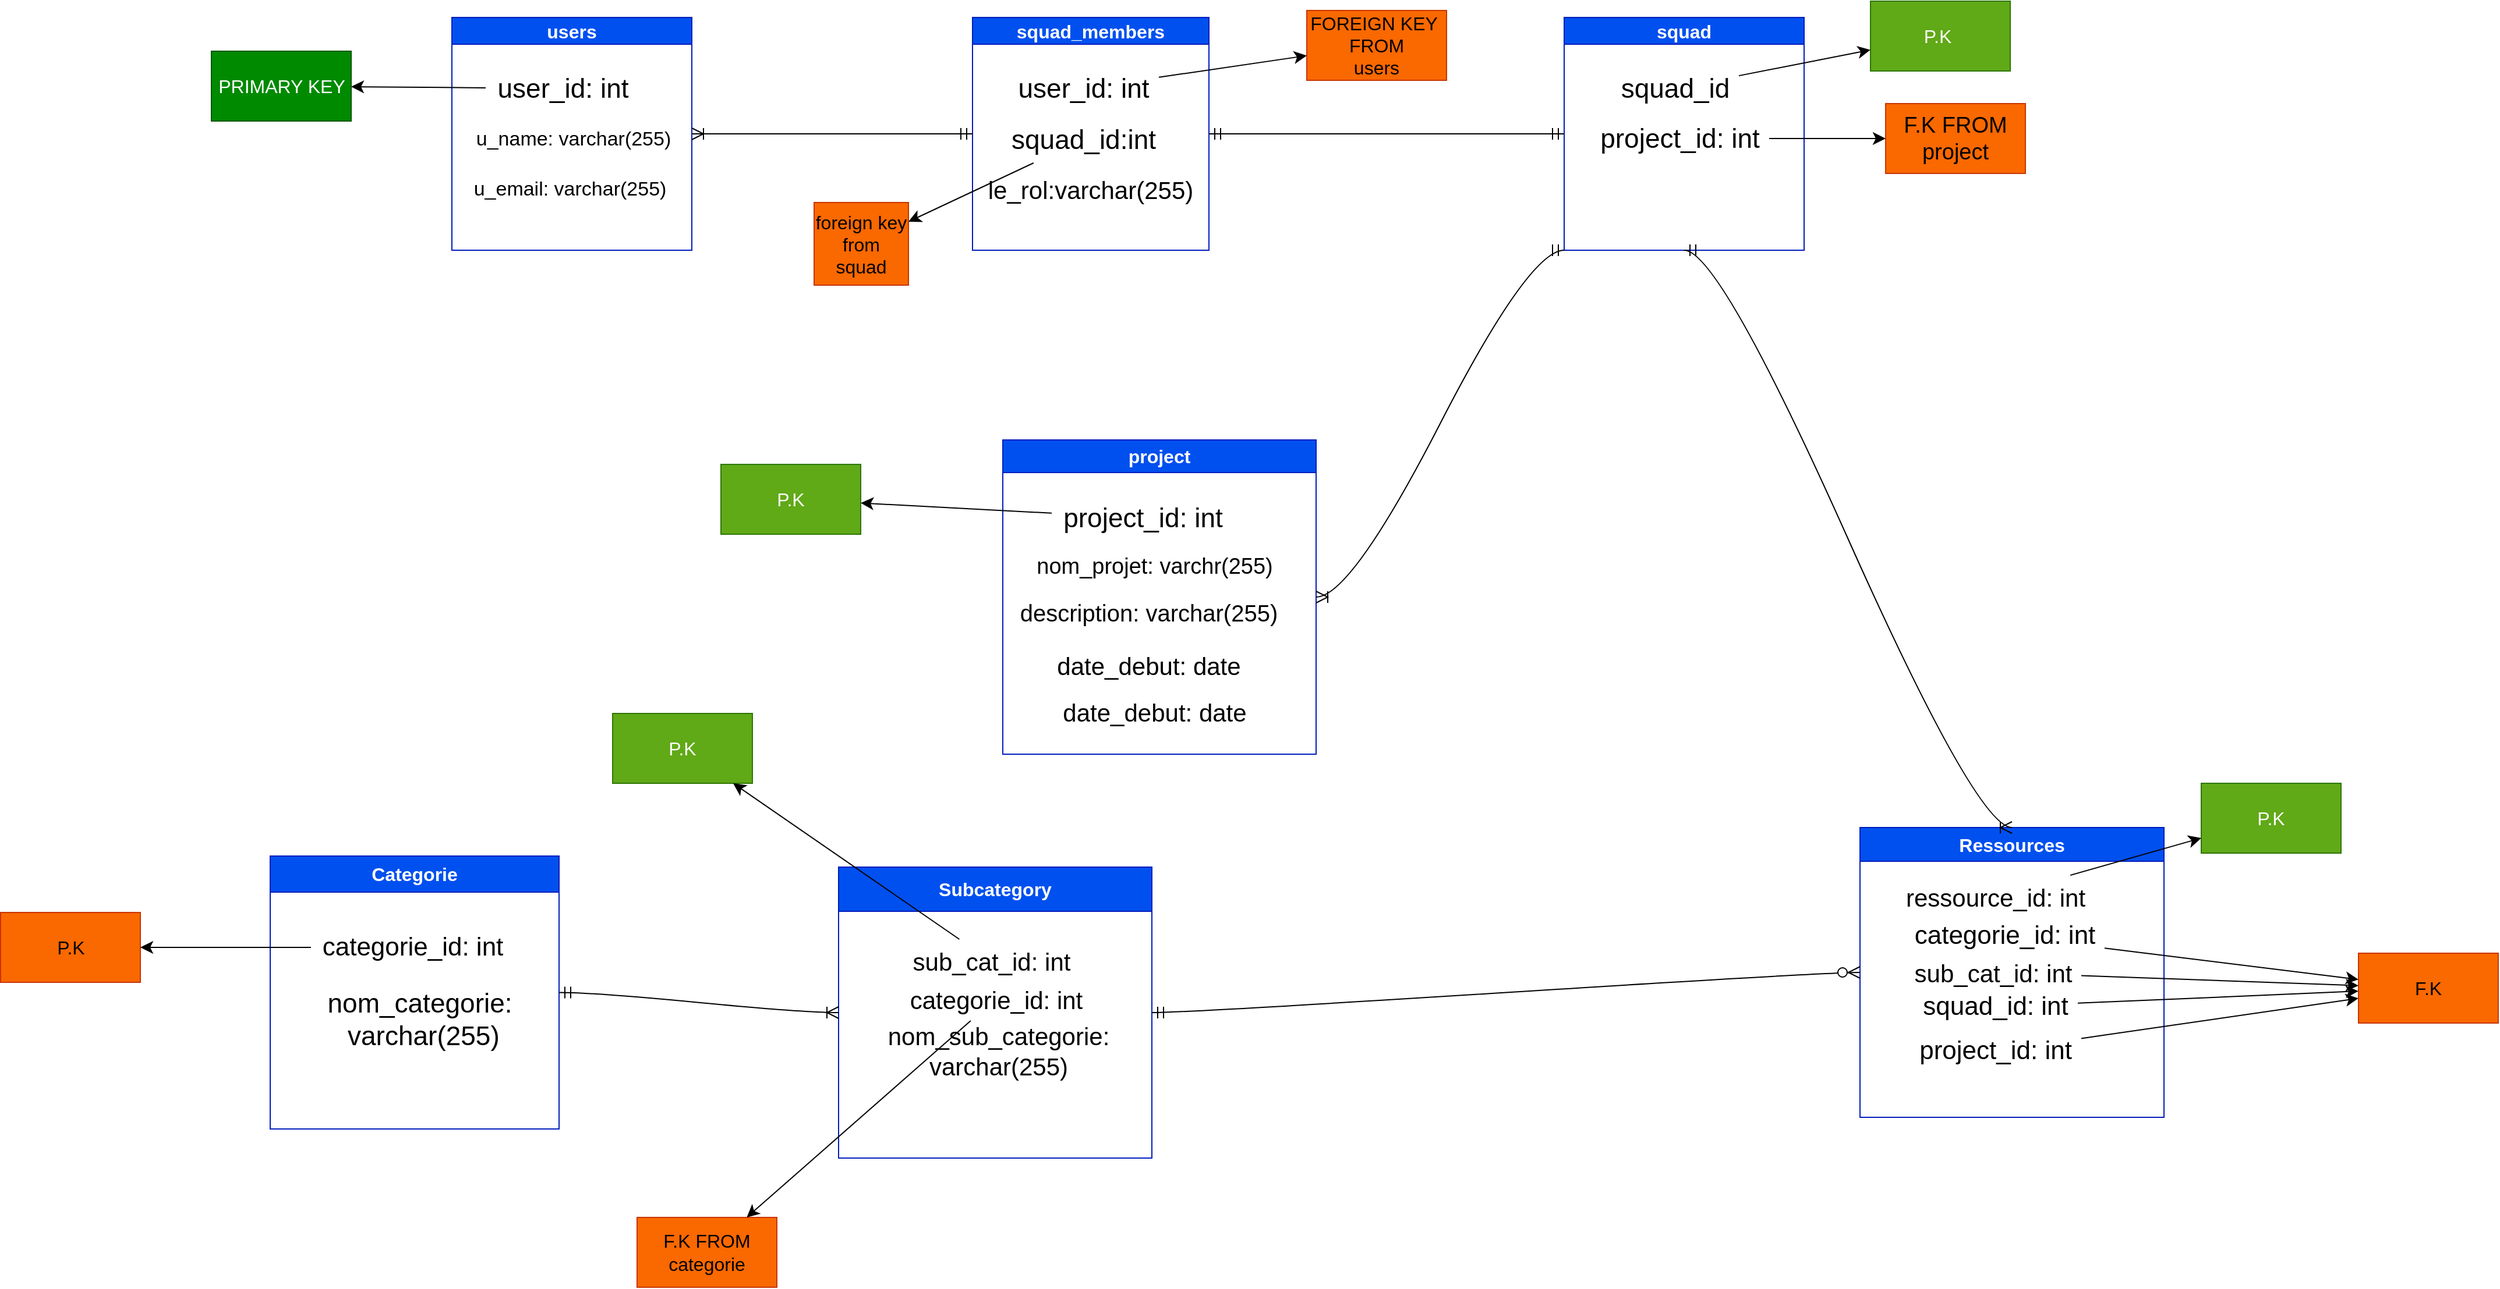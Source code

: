 <mxfile version="21.7.5" type="google" pages="8">
  <diagram name="Page-1" id="eBQuo0H3LZ6BGgZ4MrYN">
    <mxGraphModel grid="0" page="0" gridSize="10" guides="1" tooltips="1" connect="1" arrows="1" fold="1" pageScale="1" pageWidth="827" pageHeight="1169" math="0" shadow="0">
      <root>
        <mxCell id="0" />
        <mxCell id="1" parent="0" />
        <mxCell id="NSc-Jq_OJpgcjyPbomds-1" value="users" style="swimlane;whiteSpace=wrap;html=1;fontSize=16;fillColor=#0050ef;strokeColor=#001DBC;fontColor=#ffffff;" vertex="1" parent="1">
          <mxGeometry x="-283" y="-37" width="206" height="200" as="geometry" />
        </mxCell>
        <mxCell id="NSc-Jq_OJpgcjyPbomds-2" value="&lt;font style=&quot;font-size: 23px;&quot;&gt;user_id: int&lt;/font&gt;" style="text;html=1;align=center;verticalAlign=middle;resizable=0;points=[];autosize=1;strokeColor=none;fillColor=none;fontSize=16;strokeWidth=6;" vertex="1" parent="NSc-Jq_OJpgcjyPbomds-1">
          <mxGeometry x="29" y="41" width="131" height="40" as="geometry" />
        </mxCell>
        <mxCell id="NSc-Jq_OJpgcjyPbomds-5" value="&lt;font style=&quot;font-size: 17px;&quot;&gt;u_name: varchar(255)&lt;/font&gt;" style="text;html=1;align=center;verticalAlign=middle;resizable=0;points=[];autosize=1;strokeColor=none;fillColor=none;fontSize=16;" vertex="1" parent="NSc-Jq_OJpgcjyPbomds-1">
          <mxGeometry x="11" y="89" width="185" height="32" as="geometry" />
        </mxCell>
        <mxCell id="NSc-Jq_OJpgcjyPbomds-6" value="&lt;font style=&quot;font-size: 17px;&quot;&gt;u_email: varchar(255)&lt;/font&gt;" style="text;html=1;align=center;verticalAlign=middle;resizable=0;points=[];autosize=1;strokeColor=none;fillColor=none;fontSize=16;" vertex="1" parent="NSc-Jq_OJpgcjyPbomds-1">
          <mxGeometry x="9.5" y="132" width="183" height="32" as="geometry" />
        </mxCell>
        <mxCell id="NSc-Jq_OJpgcjyPbomds-9" value="PRIMARY KEY" style="whiteSpace=wrap;html=1;fontSize=16;fillColor=#008a00;fontColor=#ffffff;strokeColor=#005700;" vertex="1" parent="1">
          <mxGeometry x="-489.5" y="-8" width="120" height="60" as="geometry" />
        </mxCell>
        <mxCell id="NSc-Jq_OJpgcjyPbomds-10" value="" style="edgeStyle=none;curved=1;rounded=0;orthogonalLoop=1;jettySize=auto;html=1;fontSize=12;startSize=8;endSize=8;" edge="1" parent="1" source="NSc-Jq_OJpgcjyPbomds-2" target="NSc-Jq_OJpgcjyPbomds-9">
          <mxGeometry relative="1" as="geometry" />
        </mxCell>
        <mxCell id="NSc-Jq_OJpgcjyPbomds-14" value="squad_members" style="swimlane;whiteSpace=wrap;html=1;fontSize=16;fillColor=#0050ef;fontColor=#ffffff;strokeColor=#001DBC;" vertex="1" parent="1">
          <mxGeometry x="164" y="-37" width="203" height="200" as="geometry" />
        </mxCell>
        <mxCell id="NSc-Jq_OJpgcjyPbomds-15" value="&lt;font style=&quot;font-size: 23px;&quot;&gt;user_id: int&lt;/font&gt;" style="text;html=1;align=center;verticalAlign=middle;resizable=0;points=[];autosize=1;strokeColor=none;fillColor=none;fontSize=16;strokeWidth=6;" vertex="1" parent="NSc-Jq_OJpgcjyPbomds-14">
          <mxGeometry x="29" y="41" width="131" height="40" as="geometry" />
        </mxCell>
        <mxCell id="NSc-Jq_OJpgcjyPbomds-16" value="&lt;span style=&quot;font-size: 23px;&quot;&gt;squad_id:int&lt;/span&gt;" style="text;html=1;align=center;verticalAlign=middle;resizable=0;points=[];autosize=1;strokeColor=none;fillColor=none;fontSize=16;" vertex="1" parent="NSc-Jq_OJpgcjyPbomds-14">
          <mxGeometry x="24" y="85" width="142" height="40" as="geometry" />
        </mxCell>
        <mxCell id="NSc-Jq_OJpgcjyPbomds-17" value="&lt;span style=&quot;font-size: 21px;&quot;&gt;le_rol:varchar(255)&lt;/span&gt;" style="text;html=1;align=center;verticalAlign=middle;resizable=0;points=[];autosize=1;strokeColor=none;fillColor=none;fontSize=16;" vertex="1" parent="NSc-Jq_OJpgcjyPbomds-14">
          <mxGeometry x="3.5" y="129" width="194" height="37" as="geometry" />
        </mxCell>
        <mxCell id="NSc-Jq_OJpgcjyPbomds-19" value="foreign key from&lt;br&gt;squad&lt;br&gt;" style="whiteSpace=wrap;html=1;fontSize=16;fillColor=#fa6800;fontColor=#000000;strokeColor=#C73500;" vertex="1" parent="1">
          <mxGeometry x="28" y="122" width="81" height="71" as="geometry" />
        </mxCell>
        <mxCell id="NSc-Jq_OJpgcjyPbomds-20" value="" style="edgeStyle=none;curved=1;rounded=0;orthogonalLoop=1;jettySize=auto;html=1;fontSize=12;startSize=8;endSize=8;" edge="1" parent="1" source="NSc-Jq_OJpgcjyPbomds-16" target="NSc-Jq_OJpgcjyPbomds-19">
          <mxGeometry relative="1" as="geometry" />
        </mxCell>
        <mxCell id="NSc-Jq_OJpgcjyPbomds-21" value="FOREIGN KEY&amp;nbsp;&lt;br&gt;FROM&lt;br&gt;users" style="whiteSpace=wrap;html=1;fontSize=16;fillColor=#fa6800;fontColor=#000000;strokeColor=#C73500;" vertex="1" parent="1">
          <mxGeometry x="451" y="-43" width="120" height="60" as="geometry" />
        </mxCell>
        <mxCell id="NSc-Jq_OJpgcjyPbomds-22" value="" style="edgeStyle=none;curved=1;rounded=0;orthogonalLoop=1;jettySize=auto;html=1;fontSize=12;startSize=8;endSize=8;" edge="1" parent="1" source="NSc-Jq_OJpgcjyPbomds-15" target="NSc-Jq_OJpgcjyPbomds-21">
          <mxGeometry relative="1" as="geometry" />
        </mxCell>
        <mxCell id="NSc-Jq_OJpgcjyPbomds-23" value="squad" style="swimlane;whiteSpace=wrap;html=1;fontSize=16;fillColor=#0050ef;fontColor=#ffffff;strokeColor=#001DBC;" vertex="1" parent="1">
          <mxGeometry x="672" y="-37" width="206" height="200" as="geometry" />
        </mxCell>
        <mxCell id="NSc-Jq_OJpgcjyPbomds-24" value="&lt;span style=&quot;font-size: 23px;&quot;&gt;squad_id&lt;/span&gt;" style="text;html=1;align=center;verticalAlign=middle;resizable=0;points=[];autosize=1;strokeColor=none;fillColor=none;fontSize=16;strokeWidth=6;" vertex="1" parent="NSc-Jq_OJpgcjyPbomds-23">
          <mxGeometry x="39" y="41" width="111" height="40" as="geometry" />
        </mxCell>
        <mxCell id="NSc-Jq_OJpgcjyPbomds-25" value="&lt;font style=&quot;font-size: 23px;&quot;&gt;project_id: int&lt;/font&gt;" style="text;html=1;align=center;verticalAlign=middle;resizable=0;points=[];autosize=1;strokeColor=none;fillColor=none;fontSize=16;" vertex="1" parent="NSc-Jq_OJpgcjyPbomds-23">
          <mxGeometry x="21" y="84" width="155" height="40" as="geometry" />
        </mxCell>
        <mxCell id="NSc-Jq_OJpgcjyPbomds-28" value="P.K&amp;nbsp;" style="whiteSpace=wrap;html=1;fontSize=16;fillColor=#60a917;fontColor=#ffffff;strokeColor=#2D7600;" vertex="1" parent="1">
          <mxGeometry x="935" y="-51" width="120" height="60" as="geometry" />
        </mxCell>
        <mxCell id="NSc-Jq_OJpgcjyPbomds-29" value="" style="edgeStyle=none;curved=1;rounded=0;orthogonalLoop=1;jettySize=auto;html=1;fontSize=12;startSize=8;endSize=8;" edge="1" parent="1" source="NSc-Jq_OJpgcjyPbomds-24" target="NSc-Jq_OJpgcjyPbomds-28">
          <mxGeometry relative="1" as="geometry" />
        </mxCell>
        <mxCell id="NSc-Jq_OJpgcjyPbomds-32" value="&lt;font style=&quot;font-size: 19px;&quot;&gt;F.K FROM project&lt;/font&gt;" style="whiteSpace=wrap;html=1;fontSize=16;fillColor=#fa6800;fontColor=#000000;strokeColor=#C73500;" vertex="1" parent="1">
          <mxGeometry x="948" y="37" width="120" height="60" as="geometry" />
        </mxCell>
        <mxCell id="NSc-Jq_OJpgcjyPbomds-33" value="" style="edgeStyle=none;curved=1;rounded=0;orthogonalLoop=1;jettySize=auto;html=1;fontSize=12;startSize=8;endSize=8;" edge="1" parent="1" source="NSc-Jq_OJpgcjyPbomds-25" target="NSc-Jq_OJpgcjyPbomds-32">
          <mxGeometry relative="1" as="geometry" />
        </mxCell>
        <mxCell id="NSc-Jq_OJpgcjyPbomds-35" value="project" style="swimlane;whiteSpace=wrap;html=1;fontSize=16;startSize=28;fillColor=#0050ef;fontColor=#ffffff;strokeColor=#001DBC;" vertex="1" parent="1">
          <mxGeometry x="190" y="326" width="269" height="270" as="geometry" />
        </mxCell>
        <mxCell id="NSc-Jq_OJpgcjyPbomds-37" value="&lt;font style=&quot;font-size: 23px;&quot;&gt;project_id: int&lt;/font&gt;" style="text;html=1;align=center;verticalAlign=middle;resizable=0;points=[];autosize=1;strokeColor=none;fillColor=none;fontSize=16;" vertex="1" parent="NSc-Jq_OJpgcjyPbomds-35">
          <mxGeometry x="42" y="47" width="155" height="40" as="geometry" />
        </mxCell>
        <mxCell id="NSc-Jq_OJpgcjyPbomds-38" value="&lt;font style=&quot;font-size: 19px;&quot;&gt;nom_projet: varchr(255)&lt;/font&gt;" style="text;html=1;align=center;verticalAlign=middle;resizable=0;points=[];autosize=1;strokeColor=none;fillColor=none;fontSize=16;" vertex="1" parent="NSc-Jq_OJpgcjyPbomds-35">
          <mxGeometry x="19" y="91" width="221" height="35" as="geometry" />
        </mxCell>
        <mxCell id="NSc-Jq_OJpgcjyPbomds-39" value="&lt;font style=&quot;font-size: 20px;&quot;&gt;description: varchar(255)&lt;/font&gt;" style="text;html=1;align=center;verticalAlign=middle;resizable=0;points=[];autosize=1;strokeColor=none;fillColor=none;fontSize=16;" vertex="1" parent="NSc-Jq_OJpgcjyPbomds-35">
          <mxGeometry x="5" y="130" width="239" height="36" as="geometry" />
        </mxCell>
        <mxCell id="NSc-Jq_OJpgcjyPbomds-41" value="&lt;font style=&quot;font-size: 21px;&quot;&gt;date_debut: date&lt;/font&gt;" style="text;html=1;align=center;verticalAlign=middle;resizable=0;points=[];autosize=1;strokeColor=none;fillColor=none;fontSize=16;" vertex="1" parent="NSc-Jq_OJpgcjyPbomds-35">
          <mxGeometry x="36.5" y="175" width="176" height="37" as="geometry" />
        </mxCell>
        <mxCell id="NSc-Jq_OJpgcjyPbomds-42" value="&lt;font style=&quot;font-size: 21px;&quot;&gt;date_debut: date&lt;/font&gt;" style="text;html=1;align=center;verticalAlign=middle;resizable=0;points=[];autosize=1;strokeColor=none;fillColor=none;fontSize=16;" vertex="1" parent="NSc-Jq_OJpgcjyPbomds-35">
          <mxGeometry x="41.5" y="215" width="176" height="37" as="geometry" />
        </mxCell>
        <mxCell id="NSc-Jq_OJpgcjyPbomds-43" value="Ressources" style="swimlane;whiteSpace=wrap;html=1;fontSize=16;startSize=29;fillColor=#0050ef;fontColor=#ffffff;strokeColor=#001DBC;" vertex="1" parent="1">
          <mxGeometry x="926" y="659" width="261" height="249" as="geometry" />
        </mxCell>
        <mxCell id="NSc-Jq_OJpgcjyPbomds-44" value="&lt;font style=&quot;font-size: 21px;&quot;&gt;ressource_id: int&lt;/font&gt;" style="text;html=1;align=center;verticalAlign=middle;resizable=0;points=[];autosize=1;strokeColor=none;fillColor=none;fontSize=16;strokeWidth=6;" vertex="1" parent="NSc-Jq_OJpgcjyPbomds-43">
          <mxGeometry x="29.5" y="41" width="172" height="37" as="geometry" />
        </mxCell>
        <mxCell id="NSc-Jq_OJpgcjyPbomds-45" value="&lt;font style=&quot;font-size: 22px;&quot;&gt;categorie_id: int&lt;/font&gt;" style="text;html=1;align=center;verticalAlign=middle;resizable=0;points=[];autosize=1;strokeColor=none;fillColor=none;fontSize=16;" vertex="1" parent="NSc-Jq_OJpgcjyPbomds-43">
          <mxGeometry x="37" y="74" width="173" height="38" as="geometry" />
        </mxCell>
        <mxCell id="NSc-Jq_OJpgcjyPbomds-46" value="&lt;font style=&quot;font-size: 21px;&quot;&gt;sub_cat_id: int&lt;/font&gt;" style="text;html=1;align=center;verticalAlign=middle;resizable=0;points=[];autosize=1;strokeColor=none;fillColor=none;fontSize=16;" vertex="1" parent="NSc-Jq_OJpgcjyPbomds-43">
          <mxGeometry x="37" y="106" width="153" height="37" as="geometry" />
        </mxCell>
        <mxCell id="NSc-Jq_OJpgcjyPbomds-47" value="&lt;font style=&quot;font-size: 22px;&quot;&gt;squad_id: int&lt;/font&gt;" style="text;html=1;align=center;verticalAlign=middle;resizable=0;points=[];autosize=1;strokeColor=none;fillColor=none;fontSize=16;" vertex="1" parent="NSc-Jq_OJpgcjyPbomds-43">
          <mxGeometry x="44" y="135" width="143" height="38" as="geometry" />
        </mxCell>
        <mxCell id="NSc-Jq_OJpgcjyPbomds-48" value="&lt;font style=&quot;font-size: 22px;&quot;&gt;project_id: int&lt;/font&gt;" style="text;html=1;align=center;verticalAlign=middle;resizable=0;points=[];autosize=1;strokeColor=none;fillColor=none;fontSize=16;" vertex="1" parent="NSc-Jq_OJpgcjyPbomds-43">
          <mxGeometry x="41" y="173" width="149" height="38" as="geometry" />
        </mxCell>
        <mxCell id="NSc-Jq_OJpgcjyPbomds-53" value="" style="edgeStyle=none;curved=1;rounded=0;orthogonalLoop=1;jettySize=auto;html=1;fontSize=12;startSize=8;endSize=8;" edge="1" parent="1" source="NSc-Jq_OJpgcjyPbomds-48" target="NSc-Jq_OJpgcjyPbomds-49">
          <mxGeometry relative="1" as="geometry" />
        </mxCell>
        <mxCell id="NSc-Jq_OJpgcjyPbomds-49" value="F.K" style="whiteSpace=wrap;html=1;fontSize=16;fillColor=#fa6800;fontColor=#000000;strokeColor=#C73500;" vertex="1" parent="1">
          <mxGeometry x="1354" y="767" width="120" height="60" as="geometry" />
        </mxCell>
        <mxCell id="NSc-Jq_OJpgcjyPbomds-50" value="" style="edgeStyle=none;curved=1;rounded=0;orthogonalLoop=1;jettySize=auto;html=1;fontSize=12;startSize=8;endSize=8;" edge="1" parent="1" source="NSc-Jq_OJpgcjyPbomds-45" target="NSc-Jq_OJpgcjyPbomds-49">
          <mxGeometry relative="1" as="geometry" />
        </mxCell>
        <mxCell id="NSc-Jq_OJpgcjyPbomds-51" value="" style="edgeStyle=none;curved=1;rounded=0;orthogonalLoop=1;jettySize=auto;html=1;fontSize=12;startSize=8;endSize=8;" edge="1" parent="1" source="NSc-Jq_OJpgcjyPbomds-46" target="NSc-Jq_OJpgcjyPbomds-49">
          <mxGeometry relative="1" as="geometry" />
        </mxCell>
        <mxCell id="NSc-Jq_OJpgcjyPbomds-52" value="" style="edgeStyle=none;curved=1;rounded=0;orthogonalLoop=1;jettySize=auto;html=1;fontSize=12;startSize=8;endSize=8;" edge="1" parent="1" source="NSc-Jq_OJpgcjyPbomds-47" target="NSc-Jq_OJpgcjyPbomds-49">
          <mxGeometry relative="1" as="geometry" />
        </mxCell>
        <mxCell id="NSc-Jq_OJpgcjyPbomds-56" value="P.K" style="whiteSpace=wrap;html=1;fontSize=16;fillColor=#60a917;fontColor=#ffffff;strokeColor=#2D7600;" vertex="1" parent="1">
          <mxGeometry x="1219" y="621" width="120" height="60" as="geometry" />
        </mxCell>
        <mxCell id="NSc-Jq_OJpgcjyPbomds-57" value="" style="edgeStyle=none;curved=1;rounded=0;orthogonalLoop=1;jettySize=auto;html=1;fontSize=12;startSize=8;endSize=8;" edge="1" parent="1" source="NSc-Jq_OJpgcjyPbomds-44" target="NSc-Jq_OJpgcjyPbomds-56">
          <mxGeometry relative="1" as="geometry" />
        </mxCell>
        <mxCell id="NSc-Jq_OJpgcjyPbomds-58" value="Subcategory" style="swimlane;whiteSpace=wrap;html=1;fontSize=16;startSize=38;fillColor=#0050ef;fontColor=#ffffff;strokeColor=#001DBC;" vertex="1" parent="1">
          <mxGeometry x="49" y="693" width="269" height="250" as="geometry" />
        </mxCell>
        <mxCell id="NSc-Jq_OJpgcjyPbomds-59" value="&lt;font style=&quot;font-size: 21px;&quot;&gt;sub_cat_id: int&lt;/font&gt;" style="text;html=1;align=center;verticalAlign=middle;resizable=0;points=[];autosize=1;strokeColor=none;fillColor=none;fontSize=16;strokeWidth=6;" vertex="1" parent="NSc-Jq_OJpgcjyPbomds-58">
          <mxGeometry x="54" y="62" width="153" height="37" as="geometry" />
        </mxCell>
        <mxCell id="NSc-Jq_OJpgcjyPbomds-60" value="&lt;font style=&quot;font-size: 21px;&quot;&gt;categorie_id: int&lt;/font&gt;" style="text;html=1;align=center;verticalAlign=middle;resizable=0;points=[];autosize=1;strokeColor=none;fillColor=none;fontSize=16;" vertex="1" parent="NSc-Jq_OJpgcjyPbomds-58">
          <mxGeometry x="51.5" y="95" width="166" height="37" as="geometry" />
        </mxCell>
        <mxCell id="NSc-Jq_OJpgcjyPbomds-64" value="&lt;font style=&quot;font-size: 21px;&quot;&gt;nom_sub_categorie:&lt;br&gt;varchar(255)&lt;br&gt;&lt;/font&gt;" style="text;html=1;align=center;verticalAlign=middle;resizable=0;points=[];autosize=1;strokeColor=none;fillColor=none;fontSize=16;" vertex="1" parent="NSc-Jq_OJpgcjyPbomds-58">
          <mxGeometry x="33" y="127" width="208" height="62" as="geometry" />
        </mxCell>
        <mxCell id="NSc-Jq_OJpgcjyPbomds-61" value="Categorie" style="swimlane;whiteSpace=wrap;html=1;fontSize=16;startSize=31;fillColor=#0050ef;fontColor=#ffffff;strokeColor=#001DBC;" vertex="1" parent="1">
          <mxGeometry x="-439" y="683.5" width="248" height="234.5" as="geometry" />
        </mxCell>
        <mxCell id="NSc-Jq_OJpgcjyPbomds-62" value="&lt;font style=&quot;font-size: 22px;&quot;&gt;categorie_id: int&lt;/font&gt;" style="text;html=1;align=center;verticalAlign=middle;resizable=0;points=[];autosize=1;strokeColor=none;fillColor=none;fontSize=16;strokeWidth=6;" vertex="1" parent="NSc-Jq_OJpgcjyPbomds-61">
          <mxGeometry x="35" y="59.5" width="173" height="38" as="geometry" />
        </mxCell>
        <mxCell id="NSc-Jq_OJpgcjyPbomds-63" value="&lt;font style=&quot;font-size: 23px;&quot;&gt;nom_categorie:&lt;br&gt;&amp;nbsp;varchar(255)&lt;/font&gt;" style="text;html=1;align=center;verticalAlign=middle;resizable=0;points=[];autosize=1;strokeColor=none;fillColor=none;fontSize=16;" vertex="1" parent="NSc-Jq_OJpgcjyPbomds-61">
          <mxGeometry x="39.5" y="106.5" width="177" height="67" as="geometry" />
        </mxCell>
        <mxCell id="NSc-Jq_OJpgcjyPbomds-65" value="P.K" style="whiteSpace=wrap;html=1;fontSize=16;fillColor=#60a917;fontColor=#ffffff;strokeColor=#2D7600;" vertex="1" parent="1">
          <mxGeometry x="-52" y="347" width="120" height="60" as="geometry" />
        </mxCell>
        <mxCell id="NSc-Jq_OJpgcjyPbomds-66" value="" style="edgeStyle=none;curved=1;rounded=0;orthogonalLoop=1;jettySize=auto;html=1;fontSize=12;startSize=8;endSize=8;" edge="1" parent="1" source="NSc-Jq_OJpgcjyPbomds-37" target="NSc-Jq_OJpgcjyPbomds-65">
          <mxGeometry relative="1" as="geometry" />
        </mxCell>
        <mxCell id="NSc-Jq_OJpgcjyPbomds-67" value="P.K" style="whiteSpace=wrap;html=1;fontSize=16;fillColor=#60a917;fontColor=#ffffff;strokeColor=#2D7600;" vertex="1" parent="1">
          <mxGeometry x="-145" y="561" width="120" height="60" as="geometry" />
        </mxCell>
        <mxCell id="NSc-Jq_OJpgcjyPbomds-68" value="" style="edgeStyle=none;curved=1;rounded=0;orthogonalLoop=1;jettySize=auto;html=1;fontSize=12;startSize=8;endSize=8;" edge="1" parent="1" source="NSc-Jq_OJpgcjyPbomds-59" target="NSc-Jq_OJpgcjyPbomds-67">
          <mxGeometry relative="1" as="geometry" />
        </mxCell>
        <mxCell id="NSc-Jq_OJpgcjyPbomds-69" value="F.K FROM categorie" style="whiteSpace=wrap;html=1;fontSize=16;fillColor=#fa6800;fontColor=#000000;strokeColor=#C73500;" vertex="1" parent="1">
          <mxGeometry x="-124" y="994" width="120" height="60" as="geometry" />
        </mxCell>
        <mxCell id="NSc-Jq_OJpgcjyPbomds-70" value="" style="edgeStyle=none;curved=1;rounded=0;orthogonalLoop=1;jettySize=auto;html=1;fontSize=12;startSize=8;endSize=8;" edge="1" parent="1" source="NSc-Jq_OJpgcjyPbomds-60" target="NSc-Jq_OJpgcjyPbomds-69">
          <mxGeometry relative="1" as="geometry" />
        </mxCell>
        <mxCell id="NSc-Jq_OJpgcjyPbomds-75" value="P.K" style="whiteSpace=wrap;html=1;fontSize=16;fillColor=#fa6800;fontColor=#000000;strokeColor=#C73500;" vertex="1" parent="1">
          <mxGeometry x="-670.5" y="732" width="120" height="60" as="geometry" />
        </mxCell>
        <mxCell id="NSc-Jq_OJpgcjyPbomds-76" value="" style="edgeStyle=none;curved=1;rounded=0;orthogonalLoop=1;jettySize=auto;html=1;fontSize=12;startSize=8;endSize=8;" edge="1" parent="1" source="NSc-Jq_OJpgcjyPbomds-62" target="NSc-Jq_OJpgcjyPbomds-75">
          <mxGeometry relative="1" as="geometry" />
        </mxCell>
        <mxCell id="NSc-Jq_OJpgcjyPbomds-89" value="" style="edgeStyle=entityRelationEdgeStyle;fontSize=12;html=1;endArrow=ERoneToMany;startArrow=ERmandOne;rounded=0;startSize=8;endSize=8;curved=1;entryX=1;entryY=0.5;entryDx=0;entryDy=0;exitX=0;exitY=0.5;exitDx=0;exitDy=0;" edge="1" parent="1" source="NSc-Jq_OJpgcjyPbomds-14" target="NSc-Jq_OJpgcjyPbomds-1">
          <mxGeometry width="100" height="100" relative="1" as="geometry">
            <mxPoint x="-264" y="316" as="sourcePoint" />
            <mxPoint x="-164" y="216" as="targetPoint" />
          </mxGeometry>
        </mxCell>
        <mxCell id="NSc-Jq_OJpgcjyPbomds-91" value="" style="edgeStyle=entityRelationEdgeStyle;fontSize=12;html=1;endArrow=ERmandOne;startArrow=ERmandOne;rounded=0;startSize=8;endSize=8;curved=1;entryX=0;entryY=0.5;entryDx=0;entryDy=0;exitX=1;exitY=0.5;exitDx=0;exitDy=0;" edge="1" parent="1" source="NSc-Jq_OJpgcjyPbomds-14" target="NSc-Jq_OJpgcjyPbomds-23">
          <mxGeometry width="100" height="100" relative="1" as="geometry">
            <mxPoint x="428" y="260" as="sourcePoint" />
            <mxPoint x="528" y="160" as="targetPoint" />
          </mxGeometry>
        </mxCell>
        <mxCell id="NSc-Jq_OJpgcjyPbomds-92" value="" style="edgeStyle=entityRelationEdgeStyle;fontSize=12;html=1;endArrow=ERoneToMany;startArrow=ERmandOne;rounded=0;startSize=8;endSize=8;curved=1;exitX=0;exitY=1;exitDx=0;exitDy=0;entryX=1;entryY=0.5;entryDx=0;entryDy=0;" edge="1" parent="1" source="NSc-Jq_OJpgcjyPbomds-23" target="NSc-Jq_OJpgcjyPbomds-35">
          <mxGeometry width="100" height="100" relative="1" as="geometry">
            <mxPoint x="724" y="351" as="sourcePoint" />
            <mxPoint x="824" y="251" as="targetPoint" />
          </mxGeometry>
        </mxCell>
        <mxCell id="NSc-Jq_OJpgcjyPbomds-93" value="" style="edgeStyle=entityRelationEdgeStyle;fontSize=12;html=1;endArrow=ERoneToMany;startArrow=ERmandOne;rounded=0;startSize=8;endSize=8;curved=1;exitX=0.5;exitY=1;exitDx=0;exitDy=0;entryX=0.5;entryY=0;entryDx=0;entryDy=0;" edge="1" parent="1" source="NSc-Jq_OJpgcjyPbomds-23" target="NSc-Jq_OJpgcjyPbomds-43">
          <mxGeometry width="100" height="100" relative="1" as="geometry">
            <mxPoint x="931" y="268" as="sourcePoint" />
            <mxPoint x="862" y="657" as="targetPoint" />
            <Array as="points">
              <mxPoint x="903" y="368" />
              <mxPoint x="831" y="448" />
            </Array>
          </mxGeometry>
        </mxCell>
        <mxCell id="NSc-Jq_OJpgcjyPbomds-96" value="" style="edgeStyle=entityRelationEdgeStyle;fontSize=12;html=1;endArrow=ERzeroToMany;startArrow=ERmandOne;rounded=0;startSize=8;endSize=8;curved=1;entryX=0;entryY=0.5;entryDx=0;entryDy=0;exitX=1;exitY=0.5;exitDx=0;exitDy=0;" edge="1" parent="1" source="NSc-Jq_OJpgcjyPbomds-58" target="NSc-Jq_OJpgcjyPbomds-43">
          <mxGeometry width="100" height="100" relative="1" as="geometry">
            <mxPoint x="474" y="1032" as="sourcePoint" />
            <mxPoint x="574" y="932" as="targetPoint" />
            <Array as="points">
              <mxPoint x="333" y="827" />
            </Array>
          </mxGeometry>
        </mxCell>
        <mxCell id="NSc-Jq_OJpgcjyPbomds-97" value="" style="edgeStyle=entityRelationEdgeStyle;fontSize=12;html=1;endArrow=ERoneToMany;startArrow=ERmandOne;rounded=0;startSize=8;endSize=8;curved=1;exitX=1;exitY=0.5;exitDx=0;exitDy=0;entryX=0;entryY=0.5;entryDx=0;entryDy=0;" edge="1" parent="1" source="NSc-Jq_OJpgcjyPbomds-61" target="NSc-Jq_OJpgcjyPbomds-58">
          <mxGeometry width="100" height="100" relative="1" as="geometry">
            <mxPoint x="197" y="1131.857" as="sourcePoint" />
            <mxPoint x="580" y="1048.857" as="targetPoint" />
            <Array as="points">
              <mxPoint x="913" y="378" />
              <mxPoint x="841" y="458" />
            </Array>
          </mxGeometry>
        </mxCell>
      </root>
    </mxGraphModel>
  </diagram>
  <diagram id="2uQA7aAB0cof6E98DSVs" name="Page-2">
    <mxGraphModel grid="0" page="0" gridSize="10" guides="1" tooltips="1" connect="1" arrows="1" fold="1" pageScale="1" pageWidth="827" pageHeight="1169" math="0" shadow="0">
      <root>
        <mxCell id="0" />
        <mxCell id="1" parent="0" />
      </root>
    </mxGraphModel>
  </diagram>
  <diagram name="Page-1" id="kFA1K5tbInYUT6EbUKCS">
    <mxGraphModel grid="0" page="0" gridSize="10" guides="1" tooltips="1" connect="1" arrows="1" fold="1" pageScale="1" pageWidth="827" pageHeight="1169" math="0" shadow="0">
      <root>
        <mxCell id="0" />
        <mxCell id="1" parent="0" />
        <mxCell id="NSc-Jq_OJpgcjyPbomds-1" value="users" style="swimlane;whiteSpace=wrap;html=1;fontSize=16;fillColor=#0050ef;strokeColor=#001DBC;fontColor=#ffffff;" vertex="1" parent="1">
          <mxGeometry x="-283" y="-37" width="206" height="200" as="geometry" />
        </mxCell>
        <mxCell id="NSc-Jq_OJpgcjyPbomds-2" value="&lt;font style=&quot;font-size: 23px;&quot;&gt;user_id: int&lt;/font&gt;" style="text;html=1;align=center;verticalAlign=middle;resizable=0;points=[];autosize=1;strokeColor=none;fillColor=none;fontSize=16;strokeWidth=6;" vertex="1" parent="NSc-Jq_OJpgcjyPbomds-1">
          <mxGeometry x="29" y="41" width="131" height="40" as="geometry" />
        </mxCell>
        <mxCell id="NSc-Jq_OJpgcjyPbomds-5" value="&lt;font style=&quot;font-size: 17px;&quot;&gt;u_name: varchar(255)&lt;/font&gt;" style="text;html=1;align=center;verticalAlign=middle;resizable=0;points=[];autosize=1;strokeColor=none;fillColor=none;fontSize=16;" vertex="1" parent="NSc-Jq_OJpgcjyPbomds-1">
          <mxGeometry x="11" y="89" width="185" height="32" as="geometry" />
        </mxCell>
        <mxCell id="NSc-Jq_OJpgcjyPbomds-6" value="&lt;font style=&quot;font-size: 17px;&quot;&gt;u_email: varchar(255)&lt;/font&gt;" style="text;html=1;align=center;verticalAlign=middle;resizable=0;points=[];autosize=1;strokeColor=none;fillColor=none;fontSize=16;" vertex="1" parent="NSc-Jq_OJpgcjyPbomds-1">
          <mxGeometry x="9.5" y="132" width="183" height="32" as="geometry" />
        </mxCell>
        <mxCell id="NSc-Jq_OJpgcjyPbomds-9" value="PRIMARY KEY" style="whiteSpace=wrap;html=1;fontSize=16;fillColor=#008a00;fontColor=#ffffff;strokeColor=#005700;" vertex="1" parent="1">
          <mxGeometry x="-489.5" y="-8" width="120" height="60" as="geometry" />
        </mxCell>
        <mxCell id="NSc-Jq_OJpgcjyPbomds-10" value="" style="edgeStyle=none;curved=1;rounded=0;orthogonalLoop=1;jettySize=auto;html=1;fontSize=12;startSize=8;endSize=8;" edge="1" parent="1" source="NSc-Jq_OJpgcjyPbomds-2" target="NSc-Jq_OJpgcjyPbomds-9">
          <mxGeometry relative="1" as="geometry" />
        </mxCell>
        <mxCell id="NSc-Jq_OJpgcjyPbomds-14" value="squad_members" style="swimlane;whiteSpace=wrap;html=1;fontSize=16;fillColor=#0050ef;fontColor=#ffffff;strokeColor=#001DBC;" vertex="1" parent="1">
          <mxGeometry x="164" y="-37" width="203" height="200" as="geometry" />
        </mxCell>
        <mxCell id="NSc-Jq_OJpgcjyPbomds-15" value="&lt;font style=&quot;font-size: 23px;&quot;&gt;user_id: int&lt;/font&gt;" style="text;html=1;align=center;verticalAlign=middle;resizable=0;points=[];autosize=1;strokeColor=none;fillColor=none;fontSize=16;strokeWidth=6;" vertex="1" parent="NSc-Jq_OJpgcjyPbomds-14">
          <mxGeometry x="29" y="41" width="131" height="40" as="geometry" />
        </mxCell>
        <mxCell id="NSc-Jq_OJpgcjyPbomds-16" value="&lt;span style=&quot;font-size: 23px;&quot;&gt;squad_id:int&lt;/span&gt;" style="text;html=1;align=center;verticalAlign=middle;resizable=0;points=[];autosize=1;strokeColor=none;fillColor=none;fontSize=16;" vertex="1" parent="NSc-Jq_OJpgcjyPbomds-14">
          <mxGeometry x="24" y="85" width="142" height="40" as="geometry" />
        </mxCell>
        <mxCell id="NSc-Jq_OJpgcjyPbomds-17" value="&lt;span style=&quot;font-size: 21px;&quot;&gt;le_rol:varchar(255)&lt;/span&gt;" style="text;html=1;align=center;verticalAlign=middle;resizable=0;points=[];autosize=1;strokeColor=none;fillColor=none;fontSize=16;" vertex="1" parent="NSc-Jq_OJpgcjyPbomds-14">
          <mxGeometry x="3.5" y="129" width="194" height="37" as="geometry" />
        </mxCell>
        <mxCell id="NSc-Jq_OJpgcjyPbomds-19" value="foreign key from&lt;br&gt;squad&lt;br&gt;" style="whiteSpace=wrap;html=1;fontSize=16;fillColor=#fa6800;fontColor=#000000;strokeColor=#C73500;" vertex="1" parent="1">
          <mxGeometry x="28" y="122" width="81" height="71" as="geometry" />
        </mxCell>
        <mxCell id="NSc-Jq_OJpgcjyPbomds-20" value="" style="edgeStyle=none;curved=1;rounded=0;orthogonalLoop=1;jettySize=auto;html=1;fontSize=12;startSize=8;endSize=8;" edge="1" parent="1" source="NSc-Jq_OJpgcjyPbomds-16" target="NSc-Jq_OJpgcjyPbomds-19">
          <mxGeometry relative="1" as="geometry" />
        </mxCell>
        <mxCell id="NSc-Jq_OJpgcjyPbomds-21" value="FOREIGN KEY&amp;nbsp;&lt;br&gt;FROM&lt;br&gt;users" style="whiteSpace=wrap;html=1;fontSize=16;fillColor=#fa6800;fontColor=#000000;strokeColor=#C73500;" vertex="1" parent="1">
          <mxGeometry x="451" y="-43" width="120" height="60" as="geometry" />
        </mxCell>
        <mxCell id="NSc-Jq_OJpgcjyPbomds-22" value="" style="edgeStyle=none;curved=1;rounded=0;orthogonalLoop=1;jettySize=auto;html=1;fontSize=12;startSize=8;endSize=8;" edge="1" parent="1" source="NSc-Jq_OJpgcjyPbomds-15" target="NSc-Jq_OJpgcjyPbomds-21">
          <mxGeometry relative="1" as="geometry" />
        </mxCell>
        <mxCell id="NSc-Jq_OJpgcjyPbomds-23" value="squad" style="swimlane;whiteSpace=wrap;html=1;fontSize=16;fillColor=#0050ef;fontColor=#ffffff;strokeColor=#001DBC;" vertex="1" parent="1">
          <mxGeometry x="672" y="-37" width="206" height="200" as="geometry" />
        </mxCell>
        <mxCell id="NSc-Jq_OJpgcjyPbomds-24" value="&lt;span style=&quot;font-size: 23px;&quot;&gt;squad_id&lt;/span&gt;" style="text;html=1;align=center;verticalAlign=middle;resizable=0;points=[];autosize=1;strokeColor=none;fillColor=none;fontSize=16;strokeWidth=6;" vertex="1" parent="NSc-Jq_OJpgcjyPbomds-23">
          <mxGeometry x="39" y="41" width="111" height="40" as="geometry" />
        </mxCell>
        <mxCell id="NSc-Jq_OJpgcjyPbomds-25" value="&lt;font style=&quot;font-size: 23px;&quot;&gt;project_id: int&lt;/font&gt;" style="text;html=1;align=center;verticalAlign=middle;resizable=0;points=[];autosize=1;strokeColor=none;fillColor=none;fontSize=16;" vertex="1" parent="NSc-Jq_OJpgcjyPbomds-23">
          <mxGeometry x="21" y="84" width="155" height="40" as="geometry" />
        </mxCell>
        <mxCell id="NSc-Jq_OJpgcjyPbomds-28" value="P.K&amp;nbsp;" style="whiteSpace=wrap;html=1;fontSize=16;fillColor=#60a917;fontColor=#ffffff;strokeColor=#2D7600;" vertex="1" parent="1">
          <mxGeometry x="935" y="-51" width="120" height="60" as="geometry" />
        </mxCell>
        <mxCell id="NSc-Jq_OJpgcjyPbomds-29" value="" style="edgeStyle=none;curved=1;rounded=0;orthogonalLoop=1;jettySize=auto;html=1;fontSize=12;startSize=8;endSize=8;" edge="1" parent="1" source="NSc-Jq_OJpgcjyPbomds-24" target="NSc-Jq_OJpgcjyPbomds-28">
          <mxGeometry relative="1" as="geometry" />
        </mxCell>
        <mxCell id="NSc-Jq_OJpgcjyPbomds-32" value="&lt;font style=&quot;font-size: 19px;&quot;&gt;F.K FROM project&lt;/font&gt;" style="whiteSpace=wrap;html=1;fontSize=16;fillColor=#fa6800;fontColor=#000000;strokeColor=#C73500;" vertex="1" parent="1">
          <mxGeometry x="948" y="37" width="120" height="60" as="geometry" />
        </mxCell>
        <mxCell id="NSc-Jq_OJpgcjyPbomds-33" value="" style="edgeStyle=none;curved=1;rounded=0;orthogonalLoop=1;jettySize=auto;html=1;fontSize=12;startSize=8;endSize=8;" edge="1" parent="1" source="NSc-Jq_OJpgcjyPbomds-25" target="NSc-Jq_OJpgcjyPbomds-32">
          <mxGeometry relative="1" as="geometry" />
        </mxCell>
        <mxCell id="NSc-Jq_OJpgcjyPbomds-35" value="project" style="swimlane;whiteSpace=wrap;html=1;fontSize=16;startSize=28;fillColor=#0050ef;fontColor=#ffffff;strokeColor=#001DBC;" vertex="1" parent="1">
          <mxGeometry x="190" y="326" width="269" height="270" as="geometry" />
        </mxCell>
        <mxCell id="NSc-Jq_OJpgcjyPbomds-37" value="&lt;font style=&quot;font-size: 23px;&quot;&gt;project_id: int&lt;/font&gt;" style="text;html=1;align=center;verticalAlign=middle;resizable=0;points=[];autosize=1;strokeColor=none;fillColor=none;fontSize=16;" vertex="1" parent="NSc-Jq_OJpgcjyPbomds-35">
          <mxGeometry x="42" y="47" width="155" height="40" as="geometry" />
        </mxCell>
        <mxCell id="NSc-Jq_OJpgcjyPbomds-38" value="&lt;font style=&quot;font-size: 19px;&quot;&gt;nom_projet: varchr(255)&lt;/font&gt;" style="text;html=1;align=center;verticalAlign=middle;resizable=0;points=[];autosize=1;strokeColor=none;fillColor=none;fontSize=16;" vertex="1" parent="NSc-Jq_OJpgcjyPbomds-35">
          <mxGeometry x="19" y="91" width="221" height="35" as="geometry" />
        </mxCell>
        <mxCell id="NSc-Jq_OJpgcjyPbomds-39" value="&lt;font style=&quot;font-size: 20px;&quot;&gt;description: varchar(255)&lt;/font&gt;" style="text;html=1;align=center;verticalAlign=middle;resizable=0;points=[];autosize=1;strokeColor=none;fillColor=none;fontSize=16;" vertex="1" parent="NSc-Jq_OJpgcjyPbomds-35">
          <mxGeometry x="5" y="130" width="239" height="36" as="geometry" />
        </mxCell>
        <mxCell id="NSc-Jq_OJpgcjyPbomds-41" value="&lt;font style=&quot;font-size: 21px;&quot;&gt;date_debut: date&lt;/font&gt;" style="text;html=1;align=center;verticalAlign=middle;resizable=0;points=[];autosize=1;strokeColor=none;fillColor=none;fontSize=16;" vertex="1" parent="NSc-Jq_OJpgcjyPbomds-35">
          <mxGeometry x="36.5" y="175" width="176" height="37" as="geometry" />
        </mxCell>
        <mxCell id="NSc-Jq_OJpgcjyPbomds-42" value="&lt;font style=&quot;font-size: 21px;&quot;&gt;date_debut: date&lt;/font&gt;" style="text;html=1;align=center;verticalAlign=middle;resizable=0;points=[];autosize=1;strokeColor=none;fillColor=none;fontSize=16;" vertex="1" parent="NSc-Jq_OJpgcjyPbomds-35">
          <mxGeometry x="41.5" y="215" width="176" height="37" as="geometry" />
        </mxCell>
        <mxCell id="NSc-Jq_OJpgcjyPbomds-43" value="Ressources" style="swimlane;whiteSpace=wrap;html=1;fontSize=16;startSize=29;fillColor=#0050ef;fontColor=#ffffff;strokeColor=#001DBC;" vertex="1" parent="1">
          <mxGeometry x="926" y="659" width="261" height="249" as="geometry" />
        </mxCell>
        <mxCell id="NSc-Jq_OJpgcjyPbomds-44" value="&lt;font style=&quot;font-size: 21px;&quot;&gt;ressource_id: int&lt;/font&gt;" style="text;html=1;align=center;verticalAlign=middle;resizable=0;points=[];autosize=1;strokeColor=none;fillColor=none;fontSize=16;strokeWidth=6;" vertex="1" parent="NSc-Jq_OJpgcjyPbomds-43">
          <mxGeometry x="29.5" y="41" width="172" height="37" as="geometry" />
        </mxCell>
        <mxCell id="NSc-Jq_OJpgcjyPbomds-45" value="&lt;font style=&quot;font-size: 22px;&quot;&gt;categorie_id: int&lt;/font&gt;" style="text;html=1;align=center;verticalAlign=middle;resizable=0;points=[];autosize=1;strokeColor=none;fillColor=none;fontSize=16;" vertex="1" parent="NSc-Jq_OJpgcjyPbomds-43">
          <mxGeometry x="37" y="74" width="173" height="38" as="geometry" />
        </mxCell>
        <mxCell id="NSc-Jq_OJpgcjyPbomds-46" value="&lt;font style=&quot;font-size: 21px;&quot;&gt;sub_cat_id: int&lt;/font&gt;" style="text;html=1;align=center;verticalAlign=middle;resizable=0;points=[];autosize=1;strokeColor=none;fillColor=none;fontSize=16;" vertex="1" parent="NSc-Jq_OJpgcjyPbomds-43">
          <mxGeometry x="37" y="106" width="153" height="37" as="geometry" />
        </mxCell>
        <mxCell id="NSc-Jq_OJpgcjyPbomds-47" value="&lt;font style=&quot;font-size: 22px;&quot;&gt;squad_id: int&lt;/font&gt;" style="text;html=1;align=center;verticalAlign=middle;resizable=0;points=[];autosize=1;strokeColor=none;fillColor=none;fontSize=16;" vertex="1" parent="NSc-Jq_OJpgcjyPbomds-43">
          <mxGeometry x="44" y="135" width="143" height="38" as="geometry" />
        </mxCell>
        <mxCell id="NSc-Jq_OJpgcjyPbomds-48" value="&lt;font style=&quot;font-size: 22px;&quot;&gt;project_id: int&lt;/font&gt;" style="text;html=1;align=center;verticalAlign=middle;resizable=0;points=[];autosize=1;strokeColor=none;fillColor=none;fontSize=16;" vertex="1" parent="NSc-Jq_OJpgcjyPbomds-43">
          <mxGeometry x="41" y="173" width="149" height="38" as="geometry" />
        </mxCell>
        <mxCell id="NSc-Jq_OJpgcjyPbomds-53" value="" style="edgeStyle=none;curved=1;rounded=0;orthogonalLoop=1;jettySize=auto;html=1;fontSize=12;startSize=8;endSize=8;" edge="1" parent="1" source="NSc-Jq_OJpgcjyPbomds-48" target="NSc-Jq_OJpgcjyPbomds-49">
          <mxGeometry relative="1" as="geometry" />
        </mxCell>
        <mxCell id="NSc-Jq_OJpgcjyPbomds-49" value="F.K" style="whiteSpace=wrap;html=1;fontSize=16;fillColor=#fa6800;fontColor=#000000;strokeColor=#C73500;" vertex="1" parent="1">
          <mxGeometry x="1354" y="767" width="120" height="60" as="geometry" />
        </mxCell>
        <mxCell id="NSc-Jq_OJpgcjyPbomds-50" value="" style="edgeStyle=none;curved=1;rounded=0;orthogonalLoop=1;jettySize=auto;html=1;fontSize=12;startSize=8;endSize=8;" edge="1" parent="1" source="NSc-Jq_OJpgcjyPbomds-45" target="NSc-Jq_OJpgcjyPbomds-49">
          <mxGeometry relative="1" as="geometry" />
        </mxCell>
        <mxCell id="NSc-Jq_OJpgcjyPbomds-51" value="" style="edgeStyle=none;curved=1;rounded=0;orthogonalLoop=1;jettySize=auto;html=1;fontSize=12;startSize=8;endSize=8;" edge="1" parent="1" source="NSc-Jq_OJpgcjyPbomds-46" target="NSc-Jq_OJpgcjyPbomds-49">
          <mxGeometry relative="1" as="geometry" />
        </mxCell>
        <mxCell id="NSc-Jq_OJpgcjyPbomds-52" value="" style="edgeStyle=none;curved=1;rounded=0;orthogonalLoop=1;jettySize=auto;html=1;fontSize=12;startSize=8;endSize=8;" edge="1" parent="1" source="NSc-Jq_OJpgcjyPbomds-47" target="NSc-Jq_OJpgcjyPbomds-49">
          <mxGeometry relative="1" as="geometry" />
        </mxCell>
        <mxCell id="NSc-Jq_OJpgcjyPbomds-56" value="P.K" style="whiteSpace=wrap;html=1;fontSize=16;fillColor=#60a917;fontColor=#ffffff;strokeColor=#2D7600;" vertex="1" parent="1">
          <mxGeometry x="1219" y="621" width="120" height="60" as="geometry" />
        </mxCell>
        <mxCell id="NSc-Jq_OJpgcjyPbomds-57" value="" style="edgeStyle=none;curved=1;rounded=0;orthogonalLoop=1;jettySize=auto;html=1;fontSize=12;startSize=8;endSize=8;" edge="1" parent="1" source="NSc-Jq_OJpgcjyPbomds-44" target="NSc-Jq_OJpgcjyPbomds-56">
          <mxGeometry relative="1" as="geometry" />
        </mxCell>
        <mxCell id="NSc-Jq_OJpgcjyPbomds-58" value="Subcategory" style="swimlane;whiteSpace=wrap;html=1;fontSize=16;startSize=38;fillColor=#0050ef;fontColor=#ffffff;strokeColor=#001DBC;" vertex="1" parent="1">
          <mxGeometry x="49" y="693" width="269" height="250" as="geometry" />
        </mxCell>
        <mxCell id="NSc-Jq_OJpgcjyPbomds-59" value="&lt;font style=&quot;font-size: 21px;&quot;&gt;sub_cat_id: int&lt;/font&gt;" style="text;html=1;align=center;verticalAlign=middle;resizable=0;points=[];autosize=1;strokeColor=none;fillColor=none;fontSize=16;strokeWidth=6;" vertex="1" parent="NSc-Jq_OJpgcjyPbomds-58">
          <mxGeometry x="54" y="62" width="153" height="37" as="geometry" />
        </mxCell>
        <mxCell id="NSc-Jq_OJpgcjyPbomds-60" value="&lt;font style=&quot;font-size: 21px;&quot;&gt;categorie_id: int&lt;/font&gt;" style="text;html=1;align=center;verticalAlign=middle;resizable=0;points=[];autosize=1;strokeColor=none;fillColor=none;fontSize=16;" vertex="1" parent="NSc-Jq_OJpgcjyPbomds-58">
          <mxGeometry x="51.5" y="95" width="166" height="37" as="geometry" />
        </mxCell>
        <mxCell id="NSc-Jq_OJpgcjyPbomds-64" value="&lt;font style=&quot;font-size: 21px;&quot;&gt;nom_sub_categorie:&lt;br&gt;varchar(255)&lt;br&gt;&lt;/font&gt;" style="text;html=1;align=center;verticalAlign=middle;resizable=0;points=[];autosize=1;strokeColor=none;fillColor=none;fontSize=16;" vertex="1" parent="NSc-Jq_OJpgcjyPbomds-58">
          <mxGeometry x="33" y="127" width="208" height="62" as="geometry" />
        </mxCell>
        <mxCell id="NSc-Jq_OJpgcjyPbomds-61" value="Categorie" style="swimlane;whiteSpace=wrap;html=1;fontSize=16;startSize=31;fillColor=#0050ef;fontColor=#ffffff;strokeColor=#001DBC;" vertex="1" parent="1">
          <mxGeometry x="-439" y="683.5" width="248" height="234.5" as="geometry" />
        </mxCell>
        <mxCell id="NSc-Jq_OJpgcjyPbomds-62" value="&lt;font style=&quot;font-size: 22px;&quot;&gt;categorie_id: int&lt;/font&gt;" style="text;html=1;align=center;verticalAlign=middle;resizable=0;points=[];autosize=1;strokeColor=none;fillColor=none;fontSize=16;strokeWidth=6;" vertex="1" parent="NSc-Jq_OJpgcjyPbomds-61">
          <mxGeometry x="35" y="59.5" width="173" height="38" as="geometry" />
        </mxCell>
        <mxCell id="NSc-Jq_OJpgcjyPbomds-63" value="&lt;font style=&quot;font-size: 23px;&quot;&gt;nom_categorie:&lt;br&gt;&amp;nbsp;varchar(255)&lt;/font&gt;" style="text;html=1;align=center;verticalAlign=middle;resizable=0;points=[];autosize=1;strokeColor=none;fillColor=none;fontSize=16;" vertex="1" parent="NSc-Jq_OJpgcjyPbomds-61">
          <mxGeometry x="39.5" y="106.5" width="177" height="67" as="geometry" />
        </mxCell>
        <mxCell id="NSc-Jq_OJpgcjyPbomds-65" value="P.K" style="whiteSpace=wrap;html=1;fontSize=16;fillColor=#60a917;fontColor=#ffffff;strokeColor=#2D7600;" vertex="1" parent="1">
          <mxGeometry x="-52" y="347" width="120" height="60" as="geometry" />
        </mxCell>
        <mxCell id="NSc-Jq_OJpgcjyPbomds-66" value="" style="edgeStyle=none;curved=1;rounded=0;orthogonalLoop=1;jettySize=auto;html=1;fontSize=12;startSize=8;endSize=8;" edge="1" parent="1" source="NSc-Jq_OJpgcjyPbomds-37" target="NSc-Jq_OJpgcjyPbomds-65">
          <mxGeometry relative="1" as="geometry" />
        </mxCell>
        <mxCell id="NSc-Jq_OJpgcjyPbomds-67" value="P.K" style="whiteSpace=wrap;html=1;fontSize=16;fillColor=#60a917;fontColor=#ffffff;strokeColor=#2D7600;" vertex="1" parent="1">
          <mxGeometry x="-145" y="561" width="120" height="60" as="geometry" />
        </mxCell>
        <mxCell id="NSc-Jq_OJpgcjyPbomds-68" value="" style="edgeStyle=none;curved=1;rounded=0;orthogonalLoop=1;jettySize=auto;html=1;fontSize=12;startSize=8;endSize=8;" edge="1" parent="1" source="NSc-Jq_OJpgcjyPbomds-59" target="NSc-Jq_OJpgcjyPbomds-67">
          <mxGeometry relative="1" as="geometry" />
        </mxCell>
        <mxCell id="NSc-Jq_OJpgcjyPbomds-69" value="F.K FROM categorie" style="whiteSpace=wrap;html=1;fontSize=16;fillColor=#fa6800;fontColor=#000000;strokeColor=#C73500;" vertex="1" parent="1">
          <mxGeometry x="-124" y="994" width="120" height="60" as="geometry" />
        </mxCell>
        <mxCell id="NSc-Jq_OJpgcjyPbomds-70" value="" style="edgeStyle=none;curved=1;rounded=0;orthogonalLoop=1;jettySize=auto;html=1;fontSize=12;startSize=8;endSize=8;" edge="1" parent="1" source="NSc-Jq_OJpgcjyPbomds-60" target="NSc-Jq_OJpgcjyPbomds-69">
          <mxGeometry relative="1" as="geometry" />
        </mxCell>
        <mxCell id="NSc-Jq_OJpgcjyPbomds-75" value="P.K" style="whiteSpace=wrap;html=1;fontSize=16;fillColor=#fa6800;fontColor=#000000;strokeColor=#C73500;" vertex="1" parent="1">
          <mxGeometry x="-670.5" y="732" width="120" height="60" as="geometry" />
        </mxCell>
        <mxCell id="NSc-Jq_OJpgcjyPbomds-76" value="" style="edgeStyle=none;curved=1;rounded=0;orthogonalLoop=1;jettySize=auto;html=1;fontSize=12;startSize=8;endSize=8;" edge="1" parent="1" source="NSc-Jq_OJpgcjyPbomds-62" target="NSc-Jq_OJpgcjyPbomds-75">
          <mxGeometry relative="1" as="geometry" />
        </mxCell>
        <mxCell id="NSc-Jq_OJpgcjyPbomds-89" value="" style="edgeStyle=entityRelationEdgeStyle;fontSize=12;html=1;endArrow=ERoneToMany;startArrow=ERmandOne;rounded=0;startSize=8;endSize=8;curved=1;entryX=1;entryY=0.5;entryDx=0;entryDy=0;exitX=0;exitY=0.5;exitDx=0;exitDy=0;" edge="1" parent="1" source="NSc-Jq_OJpgcjyPbomds-14" target="NSc-Jq_OJpgcjyPbomds-1">
          <mxGeometry width="100" height="100" relative="1" as="geometry">
            <mxPoint x="-264" y="316" as="sourcePoint" />
            <mxPoint x="-164" y="216" as="targetPoint" />
          </mxGeometry>
        </mxCell>
        <mxCell id="NSc-Jq_OJpgcjyPbomds-91" value="" style="edgeStyle=entityRelationEdgeStyle;fontSize=12;html=1;endArrow=ERmandOne;startArrow=ERmandOne;rounded=0;startSize=8;endSize=8;curved=1;entryX=0;entryY=0.5;entryDx=0;entryDy=0;exitX=1;exitY=0.5;exitDx=0;exitDy=0;" edge="1" parent="1" source="NSc-Jq_OJpgcjyPbomds-14" target="NSc-Jq_OJpgcjyPbomds-23">
          <mxGeometry width="100" height="100" relative="1" as="geometry">
            <mxPoint x="428" y="260" as="sourcePoint" />
            <mxPoint x="528" y="160" as="targetPoint" />
          </mxGeometry>
        </mxCell>
        <mxCell id="NSc-Jq_OJpgcjyPbomds-92" value="" style="edgeStyle=entityRelationEdgeStyle;fontSize=12;html=1;endArrow=ERoneToMany;startArrow=ERmandOne;rounded=0;startSize=8;endSize=8;curved=1;exitX=0;exitY=1;exitDx=0;exitDy=0;entryX=1;entryY=0.5;entryDx=0;entryDy=0;" edge="1" parent="1" source="NSc-Jq_OJpgcjyPbomds-23" target="NSc-Jq_OJpgcjyPbomds-35">
          <mxGeometry width="100" height="100" relative="1" as="geometry">
            <mxPoint x="724" y="351" as="sourcePoint" />
            <mxPoint x="824" y="251" as="targetPoint" />
          </mxGeometry>
        </mxCell>
        <mxCell id="NSc-Jq_OJpgcjyPbomds-93" value="" style="edgeStyle=entityRelationEdgeStyle;fontSize=12;html=1;endArrow=ERoneToMany;startArrow=ERmandOne;rounded=0;startSize=8;endSize=8;curved=1;exitX=0.5;exitY=1;exitDx=0;exitDy=0;entryX=0.5;entryY=0;entryDx=0;entryDy=0;" edge="1" parent="1" source="NSc-Jq_OJpgcjyPbomds-23" target="NSc-Jq_OJpgcjyPbomds-43">
          <mxGeometry width="100" height="100" relative="1" as="geometry">
            <mxPoint x="931" y="268" as="sourcePoint" />
            <mxPoint x="862" y="657" as="targetPoint" />
            <Array as="points">
              <mxPoint x="903" y="368" />
              <mxPoint x="831" y="448" />
            </Array>
          </mxGeometry>
        </mxCell>
        <mxCell id="NSc-Jq_OJpgcjyPbomds-96" value="" style="edgeStyle=entityRelationEdgeStyle;fontSize=12;html=1;endArrow=ERzeroToMany;startArrow=ERmandOne;rounded=0;startSize=8;endSize=8;curved=1;entryX=0;entryY=0.5;entryDx=0;entryDy=0;exitX=1;exitY=0.5;exitDx=0;exitDy=0;" edge="1" parent="1" source="NSc-Jq_OJpgcjyPbomds-58" target="NSc-Jq_OJpgcjyPbomds-43">
          <mxGeometry width="100" height="100" relative="1" as="geometry">
            <mxPoint x="474" y="1032" as="sourcePoint" />
            <mxPoint x="574" y="932" as="targetPoint" />
            <Array as="points">
              <mxPoint x="333" y="827" />
            </Array>
          </mxGeometry>
        </mxCell>
        <mxCell id="NSc-Jq_OJpgcjyPbomds-97" value="" style="edgeStyle=entityRelationEdgeStyle;fontSize=12;html=1;endArrow=ERoneToMany;startArrow=ERmandOne;rounded=0;startSize=8;endSize=8;curved=1;exitX=1;exitY=0.5;exitDx=0;exitDy=0;entryX=0;entryY=0.5;entryDx=0;entryDy=0;" edge="1" parent="1" source="NSc-Jq_OJpgcjyPbomds-61" target="NSc-Jq_OJpgcjyPbomds-58">
          <mxGeometry width="100" height="100" relative="1" as="geometry">
            <mxPoint x="197" y="1131.857" as="sourcePoint" />
            <mxPoint x="580" y="1048.857" as="targetPoint" />
            <Array as="points">
              <mxPoint x="913" y="378" />
              <mxPoint x="841" y="458" />
            </Array>
          </mxGeometry>
        </mxCell>
      </root>
    </mxGraphModel>
  </diagram>
  <diagram name="Page-2" id="5OjoMaiC7RtKXZwmzCyo">
    <mxGraphModel grid="0" page="0" gridSize="10" guides="1" tooltips="1" connect="1" arrows="1" fold="1" pageScale="1" pageWidth="827" pageHeight="1169" math="0" shadow="0">
      <root>
        <mxCell id="0" />
        <mxCell id="1" parent="0" />
      </root>
    </mxGraphModel>
  </diagram>
  <diagram name="Page-1" id="sQKDun5DVcwsI-RLLziC">
    <mxGraphModel grid="0" page="0" gridSize="10" guides="1" tooltips="1" connect="1" arrows="1" fold="1" pageScale="1" pageWidth="827" pageHeight="1169" math="0" shadow="0">
      <root>
        <mxCell id="0" />
        <mxCell id="1" parent="0" />
        <mxCell id="NSc-Jq_OJpgcjyPbomds-1" value="users" style="swimlane;whiteSpace=wrap;html=1;fontSize=16;fillColor=#0050ef;strokeColor=#001DBC;fontColor=#ffffff;" vertex="1" parent="1">
          <mxGeometry x="-283" y="-37" width="206" height="200" as="geometry" />
        </mxCell>
        <mxCell id="NSc-Jq_OJpgcjyPbomds-2" value="&lt;font style=&quot;font-size: 23px;&quot;&gt;user_id: int&lt;/font&gt;" style="text;html=1;align=center;verticalAlign=middle;resizable=0;points=[];autosize=1;strokeColor=none;fillColor=none;fontSize=16;strokeWidth=6;" vertex="1" parent="NSc-Jq_OJpgcjyPbomds-1">
          <mxGeometry x="29" y="41" width="131" height="40" as="geometry" />
        </mxCell>
        <mxCell id="NSc-Jq_OJpgcjyPbomds-5" value="&lt;font style=&quot;font-size: 17px;&quot;&gt;u_name: varchar(255)&lt;/font&gt;" style="text;html=1;align=center;verticalAlign=middle;resizable=0;points=[];autosize=1;strokeColor=none;fillColor=none;fontSize=16;" vertex="1" parent="NSc-Jq_OJpgcjyPbomds-1">
          <mxGeometry x="11" y="89" width="185" height="32" as="geometry" />
        </mxCell>
        <mxCell id="NSc-Jq_OJpgcjyPbomds-6" value="&lt;font style=&quot;font-size: 17px;&quot;&gt;u_email: varchar(255)&lt;/font&gt;" style="text;html=1;align=center;verticalAlign=middle;resizable=0;points=[];autosize=1;strokeColor=none;fillColor=none;fontSize=16;" vertex="1" parent="NSc-Jq_OJpgcjyPbomds-1">
          <mxGeometry x="9.5" y="132" width="183" height="32" as="geometry" />
        </mxCell>
        <mxCell id="NSc-Jq_OJpgcjyPbomds-9" value="PRIMARY KEY" style="whiteSpace=wrap;html=1;fontSize=16;fillColor=#008a00;fontColor=#ffffff;strokeColor=#005700;" vertex="1" parent="1">
          <mxGeometry x="-489.5" y="-8" width="120" height="60" as="geometry" />
        </mxCell>
        <mxCell id="NSc-Jq_OJpgcjyPbomds-10" value="" style="edgeStyle=none;curved=1;rounded=0;orthogonalLoop=1;jettySize=auto;html=1;fontSize=12;startSize=8;endSize=8;" edge="1" parent="1" source="NSc-Jq_OJpgcjyPbomds-2" target="NSc-Jq_OJpgcjyPbomds-9">
          <mxGeometry relative="1" as="geometry" />
        </mxCell>
        <mxCell id="NSc-Jq_OJpgcjyPbomds-14" value="squad_members" style="swimlane;whiteSpace=wrap;html=1;fontSize=16;fillColor=#0050ef;fontColor=#ffffff;strokeColor=#001DBC;" vertex="1" parent="1">
          <mxGeometry x="164" y="-37" width="203" height="200" as="geometry" />
        </mxCell>
        <mxCell id="NSc-Jq_OJpgcjyPbomds-15" value="&lt;font style=&quot;font-size: 23px;&quot;&gt;user_id: int&lt;/font&gt;" style="text;html=1;align=center;verticalAlign=middle;resizable=0;points=[];autosize=1;strokeColor=none;fillColor=none;fontSize=16;strokeWidth=6;" vertex="1" parent="NSc-Jq_OJpgcjyPbomds-14">
          <mxGeometry x="29" y="41" width="131" height="40" as="geometry" />
        </mxCell>
        <mxCell id="NSc-Jq_OJpgcjyPbomds-16" value="&lt;span style=&quot;font-size: 23px;&quot;&gt;squad_id:int&lt;/span&gt;" style="text;html=1;align=center;verticalAlign=middle;resizable=0;points=[];autosize=1;strokeColor=none;fillColor=none;fontSize=16;" vertex="1" parent="NSc-Jq_OJpgcjyPbomds-14">
          <mxGeometry x="24" y="85" width="142" height="40" as="geometry" />
        </mxCell>
        <mxCell id="NSc-Jq_OJpgcjyPbomds-17" value="&lt;span style=&quot;font-size: 21px;&quot;&gt;le_rol:varchar(255)&lt;/span&gt;" style="text;html=1;align=center;verticalAlign=middle;resizable=0;points=[];autosize=1;strokeColor=none;fillColor=none;fontSize=16;" vertex="1" parent="NSc-Jq_OJpgcjyPbomds-14">
          <mxGeometry x="3.5" y="129" width="194" height="37" as="geometry" />
        </mxCell>
        <mxCell id="NSc-Jq_OJpgcjyPbomds-19" value="foreign key from&lt;br&gt;squad&lt;br&gt;" style="whiteSpace=wrap;html=1;fontSize=16;fillColor=#fa6800;fontColor=#000000;strokeColor=#C73500;" vertex="1" parent="1">
          <mxGeometry x="28" y="122" width="81" height="71" as="geometry" />
        </mxCell>
        <mxCell id="NSc-Jq_OJpgcjyPbomds-20" value="" style="edgeStyle=none;curved=1;rounded=0;orthogonalLoop=1;jettySize=auto;html=1;fontSize=12;startSize=8;endSize=8;" edge="1" parent="1" source="NSc-Jq_OJpgcjyPbomds-16" target="NSc-Jq_OJpgcjyPbomds-19">
          <mxGeometry relative="1" as="geometry" />
        </mxCell>
        <mxCell id="NSc-Jq_OJpgcjyPbomds-21" value="FOREIGN KEY&amp;nbsp;&lt;br&gt;FROM&lt;br&gt;users" style="whiteSpace=wrap;html=1;fontSize=16;fillColor=#fa6800;fontColor=#000000;strokeColor=#C73500;" vertex="1" parent="1">
          <mxGeometry x="451" y="-43" width="120" height="60" as="geometry" />
        </mxCell>
        <mxCell id="NSc-Jq_OJpgcjyPbomds-22" value="" style="edgeStyle=none;curved=1;rounded=0;orthogonalLoop=1;jettySize=auto;html=1;fontSize=12;startSize=8;endSize=8;" edge="1" parent="1" source="NSc-Jq_OJpgcjyPbomds-15" target="NSc-Jq_OJpgcjyPbomds-21">
          <mxGeometry relative="1" as="geometry" />
        </mxCell>
        <mxCell id="NSc-Jq_OJpgcjyPbomds-23" value="squad" style="swimlane;whiteSpace=wrap;html=1;fontSize=16;fillColor=#0050ef;fontColor=#ffffff;strokeColor=#001DBC;" vertex="1" parent="1">
          <mxGeometry x="672" y="-37" width="206" height="200" as="geometry" />
        </mxCell>
        <mxCell id="NSc-Jq_OJpgcjyPbomds-24" value="&lt;span style=&quot;font-size: 23px;&quot;&gt;squad_id&lt;/span&gt;" style="text;html=1;align=center;verticalAlign=middle;resizable=0;points=[];autosize=1;strokeColor=none;fillColor=none;fontSize=16;strokeWidth=6;" vertex="1" parent="NSc-Jq_OJpgcjyPbomds-23">
          <mxGeometry x="39" y="41" width="111" height="40" as="geometry" />
        </mxCell>
        <mxCell id="NSc-Jq_OJpgcjyPbomds-25" value="&lt;font style=&quot;font-size: 23px;&quot;&gt;project_id: int&lt;/font&gt;" style="text;html=1;align=center;verticalAlign=middle;resizable=0;points=[];autosize=1;strokeColor=none;fillColor=none;fontSize=16;" vertex="1" parent="NSc-Jq_OJpgcjyPbomds-23">
          <mxGeometry x="21" y="84" width="155" height="40" as="geometry" />
        </mxCell>
        <mxCell id="NSc-Jq_OJpgcjyPbomds-28" value="P.K&amp;nbsp;" style="whiteSpace=wrap;html=1;fontSize=16;fillColor=#60a917;fontColor=#ffffff;strokeColor=#2D7600;" vertex="1" parent="1">
          <mxGeometry x="935" y="-51" width="120" height="60" as="geometry" />
        </mxCell>
        <mxCell id="NSc-Jq_OJpgcjyPbomds-29" value="" style="edgeStyle=none;curved=1;rounded=0;orthogonalLoop=1;jettySize=auto;html=1;fontSize=12;startSize=8;endSize=8;" edge="1" parent="1" source="NSc-Jq_OJpgcjyPbomds-24" target="NSc-Jq_OJpgcjyPbomds-28">
          <mxGeometry relative="1" as="geometry" />
        </mxCell>
        <mxCell id="NSc-Jq_OJpgcjyPbomds-32" value="&lt;font style=&quot;font-size: 19px;&quot;&gt;F.K FROM project&lt;/font&gt;" style="whiteSpace=wrap;html=1;fontSize=16;fillColor=#fa6800;fontColor=#000000;strokeColor=#C73500;" vertex="1" parent="1">
          <mxGeometry x="948" y="37" width="120" height="60" as="geometry" />
        </mxCell>
        <mxCell id="NSc-Jq_OJpgcjyPbomds-33" value="" style="edgeStyle=none;curved=1;rounded=0;orthogonalLoop=1;jettySize=auto;html=1;fontSize=12;startSize=8;endSize=8;" edge="1" parent="1" source="NSc-Jq_OJpgcjyPbomds-25" target="NSc-Jq_OJpgcjyPbomds-32">
          <mxGeometry relative="1" as="geometry" />
        </mxCell>
        <mxCell id="NSc-Jq_OJpgcjyPbomds-35" value="project" style="swimlane;whiteSpace=wrap;html=1;fontSize=16;startSize=28;fillColor=#0050ef;fontColor=#ffffff;strokeColor=#001DBC;" vertex="1" parent="1">
          <mxGeometry x="190" y="326" width="269" height="270" as="geometry" />
        </mxCell>
        <mxCell id="NSc-Jq_OJpgcjyPbomds-37" value="&lt;font style=&quot;font-size: 23px;&quot;&gt;project_id: int&lt;/font&gt;" style="text;html=1;align=center;verticalAlign=middle;resizable=0;points=[];autosize=1;strokeColor=none;fillColor=none;fontSize=16;" vertex="1" parent="NSc-Jq_OJpgcjyPbomds-35">
          <mxGeometry x="42" y="47" width="155" height="40" as="geometry" />
        </mxCell>
        <mxCell id="NSc-Jq_OJpgcjyPbomds-38" value="&lt;font style=&quot;font-size: 19px;&quot;&gt;nom_projet: varchr(255)&lt;/font&gt;" style="text;html=1;align=center;verticalAlign=middle;resizable=0;points=[];autosize=1;strokeColor=none;fillColor=none;fontSize=16;" vertex="1" parent="NSc-Jq_OJpgcjyPbomds-35">
          <mxGeometry x="19" y="91" width="221" height="35" as="geometry" />
        </mxCell>
        <mxCell id="NSc-Jq_OJpgcjyPbomds-39" value="&lt;font style=&quot;font-size: 20px;&quot;&gt;description: varchar(255)&lt;/font&gt;" style="text;html=1;align=center;verticalAlign=middle;resizable=0;points=[];autosize=1;strokeColor=none;fillColor=none;fontSize=16;" vertex="1" parent="NSc-Jq_OJpgcjyPbomds-35">
          <mxGeometry x="5" y="130" width="239" height="36" as="geometry" />
        </mxCell>
        <mxCell id="NSc-Jq_OJpgcjyPbomds-41" value="&lt;font style=&quot;font-size: 21px;&quot;&gt;date_debut: date&lt;/font&gt;" style="text;html=1;align=center;verticalAlign=middle;resizable=0;points=[];autosize=1;strokeColor=none;fillColor=none;fontSize=16;" vertex="1" parent="NSc-Jq_OJpgcjyPbomds-35">
          <mxGeometry x="36.5" y="175" width="176" height="37" as="geometry" />
        </mxCell>
        <mxCell id="NSc-Jq_OJpgcjyPbomds-42" value="&lt;font style=&quot;font-size: 21px;&quot;&gt;date_debut: date&lt;/font&gt;" style="text;html=1;align=center;verticalAlign=middle;resizable=0;points=[];autosize=1;strokeColor=none;fillColor=none;fontSize=16;" vertex="1" parent="NSc-Jq_OJpgcjyPbomds-35">
          <mxGeometry x="41.5" y="215" width="176" height="37" as="geometry" />
        </mxCell>
        <mxCell id="NSc-Jq_OJpgcjyPbomds-43" value="Ressources" style="swimlane;whiteSpace=wrap;html=1;fontSize=16;startSize=29;fillColor=#0050ef;fontColor=#ffffff;strokeColor=#001DBC;" vertex="1" parent="1">
          <mxGeometry x="926" y="659" width="261" height="249" as="geometry" />
        </mxCell>
        <mxCell id="NSc-Jq_OJpgcjyPbomds-44" value="&lt;font style=&quot;font-size: 21px;&quot;&gt;ressource_id: int&lt;/font&gt;" style="text;html=1;align=center;verticalAlign=middle;resizable=0;points=[];autosize=1;strokeColor=none;fillColor=none;fontSize=16;strokeWidth=6;" vertex="1" parent="NSc-Jq_OJpgcjyPbomds-43">
          <mxGeometry x="29.5" y="41" width="172" height="37" as="geometry" />
        </mxCell>
        <mxCell id="NSc-Jq_OJpgcjyPbomds-45" value="&lt;font style=&quot;font-size: 22px;&quot;&gt;categorie_id: int&lt;/font&gt;" style="text;html=1;align=center;verticalAlign=middle;resizable=0;points=[];autosize=1;strokeColor=none;fillColor=none;fontSize=16;" vertex="1" parent="NSc-Jq_OJpgcjyPbomds-43">
          <mxGeometry x="37" y="74" width="173" height="38" as="geometry" />
        </mxCell>
        <mxCell id="NSc-Jq_OJpgcjyPbomds-46" value="&lt;font style=&quot;font-size: 21px;&quot;&gt;sub_cat_id: int&lt;/font&gt;" style="text;html=1;align=center;verticalAlign=middle;resizable=0;points=[];autosize=1;strokeColor=none;fillColor=none;fontSize=16;" vertex="1" parent="NSc-Jq_OJpgcjyPbomds-43">
          <mxGeometry x="37" y="106" width="153" height="37" as="geometry" />
        </mxCell>
        <mxCell id="NSc-Jq_OJpgcjyPbomds-47" value="&lt;font style=&quot;font-size: 22px;&quot;&gt;squad_id: int&lt;/font&gt;" style="text;html=1;align=center;verticalAlign=middle;resizable=0;points=[];autosize=1;strokeColor=none;fillColor=none;fontSize=16;" vertex="1" parent="NSc-Jq_OJpgcjyPbomds-43">
          <mxGeometry x="44" y="135" width="143" height="38" as="geometry" />
        </mxCell>
        <mxCell id="NSc-Jq_OJpgcjyPbomds-48" value="&lt;font style=&quot;font-size: 22px;&quot;&gt;project_id: int&lt;/font&gt;" style="text;html=1;align=center;verticalAlign=middle;resizable=0;points=[];autosize=1;strokeColor=none;fillColor=none;fontSize=16;" vertex="1" parent="NSc-Jq_OJpgcjyPbomds-43">
          <mxGeometry x="41" y="173" width="149" height="38" as="geometry" />
        </mxCell>
        <mxCell id="NSc-Jq_OJpgcjyPbomds-53" value="" style="edgeStyle=none;curved=1;rounded=0;orthogonalLoop=1;jettySize=auto;html=1;fontSize=12;startSize=8;endSize=8;" edge="1" parent="1" source="NSc-Jq_OJpgcjyPbomds-48" target="NSc-Jq_OJpgcjyPbomds-49">
          <mxGeometry relative="1" as="geometry" />
        </mxCell>
        <mxCell id="NSc-Jq_OJpgcjyPbomds-49" value="F.K" style="whiteSpace=wrap;html=1;fontSize=16;fillColor=#fa6800;fontColor=#000000;strokeColor=#C73500;" vertex="1" parent="1">
          <mxGeometry x="1354" y="767" width="120" height="60" as="geometry" />
        </mxCell>
        <mxCell id="NSc-Jq_OJpgcjyPbomds-50" value="" style="edgeStyle=none;curved=1;rounded=0;orthogonalLoop=1;jettySize=auto;html=1;fontSize=12;startSize=8;endSize=8;" edge="1" parent="1" source="NSc-Jq_OJpgcjyPbomds-45" target="NSc-Jq_OJpgcjyPbomds-49">
          <mxGeometry relative="1" as="geometry" />
        </mxCell>
        <mxCell id="NSc-Jq_OJpgcjyPbomds-51" value="" style="edgeStyle=none;curved=1;rounded=0;orthogonalLoop=1;jettySize=auto;html=1;fontSize=12;startSize=8;endSize=8;" edge="1" parent="1" source="NSc-Jq_OJpgcjyPbomds-46" target="NSc-Jq_OJpgcjyPbomds-49">
          <mxGeometry relative="1" as="geometry" />
        </mxCell>
        <mxCell id="NSc-Jq_OJpgcjyPbomds-52" value="" style="edgeStyle=none;curved=1;rounded=0;orthogonalLoop=1;jettySize=auto;html=1;fontSize=12;startSize=8;endSize=8;" edge="1" parent="1" source="NSc-Jq_OJpgcjyPbomds-47" target="NSc-Jq_OJpgcjyPbomds-49">
          <mxGeometry relative="1" as="geometry" />
        </mxCell>
        <mxCell id="NSc-Jq_OJpgcjyPbomds-56" value="P.K" style="whiteSpace=wrap;html=1;fontSize=16;fillColor=#60a917;fontColor=#ffffff;strokeColor=#2D7600;" vertex="1" parent="1">
          <mxGeometry x="1219" y="621" width="120" height="60" as="geometry" />
        </mxCell>
        <mxCell id="NSc-Jq_OJpgcjyPbomds-57" value="" style="edgeStyle=none;curved=1;rounded=0;orthogonalLoop=1;jettySize=auto;html=1;fontSize=12;startSize=8;endSize=8;" edge="1" parent="1" source="NSc-Jq_OJpgcjyPbomds-44" target="NSc-Jq_OJpgcjyPbomds-56">
          <mxGeometry relative="1" as="geometry" />
        </mxCell>
        <mxCell id="NSc-Jq_OJpgcjyPbomds-58" value="Subcategory" style="swimlane;whiteSpace=wrap;html=1;fontSize=16;startSize=38;fillColor=#0050ef;fontColor=#ffffff;strokeColor=#001DBC;" vertex="1" parent="1">
          <mxGeometry x="49" y="693" width="269" height="250" as="geometry" />
        </mxCell>
        <mxCell id="NSc-Jq_OJpgcjyPbomds-59" value="&lt;font style=&quot;font-size: 21px;&quot;&gt;sub_cat_id: int&lt;/font&gt;" style="text;html=1;align=center;verticalAlign=middle;resizable=0;points=[];autosize=1;strokeColor=none;fillColor=none;fontSize=16;strokeWidth=6;" vertex="1" parent="NSc-Jq_OJpgcjyPbomds-58">
          <mxGeometry x="54" y="62" width="153" height="37" as="geometry" />
        </mxCell>
        <mxCell id="NSc-Jq_OJpgcjyPbomds-60" value="&lt;font style=&quot;font-size: 21px;&quot;&gt;categorie_id: int&lt;/font&gt;" style="text;html=1;align=center;verticalAlign=middle;resizable=0;points=[];autosize=1;strokeColor=none;fillColor=none;fontSize=16;" vertex="1" parent="NSc-Jq_OJpgcjyPbomds-58">
          <mxGeometry x="51.5" y="95" width="166" height="37" as="geometry" />
        </mxCell>
        <mxCell id="NSc-Jq_OJpgcjyPbomds-64" value="&lt;font style=&quot;font-size: 21px;&quot;&gt;nom_sub_categorie:&lt;br&gt;varchar(255)&lt;br&gt;&lt;/font&gt;" style="text;html=1;align=center;verticalAlign=middle;resizable=0;points=[];autosize=1;strokeColor=none;fillColor=none;fontSize=16;" vertex="1" parent="NSc-Jq_OJpgcjyPbomds-58">
          <mxGeometry x="33" y="127" width="208" height="62" as="geometry" />
        </mxCell>
        <mxCell id="NSc-Jq_OJpgcjyPbomds-61" value="Categorie" style="swimlane;whiteSpace=wrap;html=1;fontSize=16;startSize=31;fillColor=#0050ef;fontColor=#ffffff;strokeColor=#001DBC;" vertex="1" parent="1">
          <mxGeometry x="-439" y="683.5" width="248" height="234.5" as="geometry" />
        </mxCell>
        <mxCell id="NSc-Jq_OJpgcjyPbomds-62" value="&lt;font style=&quot;font-size: 22px;&quot;&gt;categorie_id: int&lt;/font&gt;" style="text;html=1;align=center;verticalAlign=middle;resizable=0;points=[];autosize=1;strokeColor=none;fillColor=none;fontSize=16;strokeWidth=6;" vertex="1" parent="NSc-Jq_OJpgcjyPbomds-61">
          <mxGeometry x="35" y="59.5" width="173" height="38" as="geometry" />
        </mxCell>
        <mxCell id="NSc-Jq_OJpgcjyPbomds-63" value="&lt;font style=&quot;font-size: 23px;&quot;&gt;nom_categorie:&lt;br&gt;&amp;nbsp;varchar(255)&lt;/font&gt;" style="text;html=1;align=center;verticalAlign=middle;resizable=0;points=[];autosize=1;strokeColor=none;fillColor=none;fontSize=16;" vertex="1" parent="NSc-Jq_OJpgcjyPbomds-61">
          <mxGeometry x="39.5" y="106.5" width="177" height="67" as="geometry" />
        </mxCell>
        <mxCell id="NSc-Jq_OJpgcjyPbomds-65" value="P.K" style="whiteSpace=wrap;html=1;fontSize=16;fillColor=#60a917;fontColor=#ffffff;strokeColor=#2D7600;" vertex="1" parent="1">
          <mxGeometry x="-52" y="347" width="120" height="60" as="geometry" />
        </mxCell>
        <mxCell id="NSc-Jq_OJpgcjyPbomds-66" value="" style="edgeStyle=none;curved=1;rounded=0;orthogonalLoop=1;jettySize=auto;html=1;fontSize=12;startSize=8;endSize=8;" edge="1" parent="1" source="NSc-Jq_OJpgcjyPbomds-37" target="NSc-Jq_OJpgcjyPbomds-65">
          <mxGeometry relative="1" as="geometry" />
        </mxCell>
        <mxCell id="NSc-Jq_OJpgcjyPbomds-67" value="P.K" style="whiteSpace=wrap;html=1;fontSize=16;fillColor=#60a917;fontColor=#ffffff;strokeColor=#2D7600;" vertex="1" parent="1">
          <mxGeometry x="-145" y="561" width="120" height="60" as="geometry" />
        </mxCell>
        <mxCell id="NSc-Jq_OJpgcjyPbomds-68" value="" style="edgeStyle=none;curved=1;rounded=0;orthogonalLoop=1;jettySize=auto;html=1;fontSize=12;startSize=8;endSize=8;" edge="1" parent="1" source="NSc-Jq_OJpgcjyPbomds-59" target="NSc-Jq_OJpgcjyPbomds-67">
          <mxGeometry relative="1" as="geometry" />
        </mxCell>
        <mxCell id="NSc-Jq_OJpgcjyPbomds-69" value="F.K FROM categorie" style="whiteSpace=wrap;html=1;fontSize=16;fillColor=#fa6800;fontColor=#000000;strokeColor=#C73500;" vertex="1" parent="1">
          <mxGeometry x="-124" y="994" width="120" height="60" as="geometry" />
        </mxCell>
        <mxCell id="NSc-Jq_OJpgcjyPbomds-70" value="" style="edgeStyle=none;curved=1;rounded=0;orthogonalLoop=1;jettySize=auto;html=1;fontSize=12;startSize=8;endSize=8;" edge="1" parent="1" source="NSc-Jq_OJpgcjyPbomds-60" target="NSc-Jq_OJpgcjyPbomds-69">
          <mxGeometry relative="1" as="geometry" />
        </mxCell>
        <mxCell id="NSc-Jq_OJpgcjyPbomds-75" value="P.K" style="whiteSpace=wrap;html=1;fontSize=16;fillColor=#fa6800;fontColor=#000000;strokeColor=#C73500;" vertex="1" parent="1">
          <mxGeometry x="-670.5" y="732" width="120" height="60" as="geometry" />
        </mxCell>
        <mxCell id="NSc-Jq_OJpgcjyPbomds-76" value="" style="edgeStyle=none;curved=1;rounded=0;orthogonalLoop=1;jettySize=auto;html=1;fontSize=12;startSize=8;endSize=8;" edge="1" parent="1" source="NSc-Jq_OJpgcjyPbomds-62" target="NSc-Jq_OJpgcjyPbomds-75">
          <mxGeometry relative="1" as="geometry" />
        </mxCell>
        <mxCell id="NSc-Jq_OJpgcjyPbomds-89" value="" style="edgeStyle=entityRelationEdgeStyle;fontSize=12;html=1;endArrow=ERoneToMany;startArrow=ERmandOne;rounded=0;startSize=8;endSize=8;curved=1;entryX=1;entryY=0.5;entryDx=0;entryDy=0;exitX=0;exitY=0.5;exitDx=0;exitDy=0;" edge="1" parent="1" source="NSc-Jq_OJpgcjyPbomds-14" target="NSc-Jq_OJpgcjyPbomds-1">
          <mxGeometry width="100" height="100" relative="1" as="geometry">
            <mxPoint x="-264" y="316" as="sourcePoint" />
            <mxPoint x="-164" y="216" as="targetPoint" />
          </mxGeometry>
        </mxCell>
        <mxCell id="NSc-Jq_OJpgcjyPbomds-91" value="" style="edgeStyle=entityRelationEdgeStyle;fontSize=12;html=1;endArrow=ERmandOne;startArrow=ERmandOne;rounded=0;startSize=8;endSize=8;curved=1;entryX=0;entryY=0.5;entryDx=0;entryDy=0;exitX=1;exitY=0.5;exitDx=0;exitDy=0;" edge="1" parent="1" source="NSc-Jq_OJpgcjyPbomds-14" target="NSc-Jq_OJpgcjyPbomds-23">
          <mxGeometry width="100" height="100" relative="1" as="geometry">
            <mxPoint x="428" y="260" as="sourcePoint" />
            <mxPoint x="528" y="160" as="targetPoint" />
          </mxGeometry>
        </mxCell>
        <mxCell id="NSc-Jq_OJpgcjyPbomds-92" value="" style="edgeStyle=entityRelationEdgeStyle;fontSize=12;html=1;endArrow=ERoneToMany;startArrow=ERmandOne;rounded=0;startSize=8;endSize=8;curved=1;exitX=0;exitY=1;exitDx=0;exitDy=0;entryX=1;entryY=0.5;entryDx=0;entryDy=0;" edge="1" parent="1" source="NSc-Jq_OJpgcjyPbomds-23" target="NSc-Jq_OJpgcjyPbomds-35">
          <mxGeometry width="100" height="100" relative="1" as="geometry">
            <mxPoint x="724" y="351" as="sourcePoint" />
            <mxPoint x="824" y="251" as="targetPoint" />
          </mxGeometry>
        </mxCell>
        <mxCell id="NSc-Jq_OJpgcjyPbomds-93" value="" style="edgeStyle=entityRelationEdgeStyle;fontSize=12;html=1;endArrow=ERoneToMany;startArrow=ERmandOne;rounded=0;startSize=8;endSize=8;curved=1;exitX=0.5;exitY=1;exitDx=0;exitDy=0;entryX=0.5;entryY=0;entryDx=0;entryDy=0;" edge="1" parent="1" source="NSc-Jq_OJpgcjyPbomds-23" target="NSc-Jq_OJpgcjyPbomds-43">
          <mxGeometry width="100" height="100" relative="1" as="geometry">
            <mxPoint x="931" y="268" as="sourcePoint" />
            <mxPoint x="862" y="657" as="targetPoint" />
            <Array as="points">
              <mxPoint x="903" y="368" />
              <mxPoint x="831" y="448" />
            </Array>
          </mxGeometry>
        </mxCell>
        <mxCell id="NSc-Jq_OJpgcjyPbomds-96" value="" style="edgeStyle=entityRelationEdgeStyle;fontSize=12;html=1;endArrow=ERzeroToMany;startArrow=ERmandOne;rounded=0;startSize=8;endSize=8;curved=1;entryX=0;entryY=0.5;entryDx=0;entryDy=0;exitX=1;exitY=0.5;exitDx=0;exitDy=0;" edge="1" parent="1" source="NSc-Jq_OJpgcjyPbomds-58" target="NSc-Jq_OJpgcjyPbomds-43">
          <mxGeometry width="100" height="100" relative="1" as="geometry">
            <mxPoint x="474" y="1032" as="sourcePoint" />
            <mxPoint x="574" y="932" as="targetPoint" />
            <Array as="points">
              <mxPoint x="333" y="827" />
            </Array>
          </mxGeometry>
        </mxCell>
        <mxCell id="NSc-Jq_OJpgcjyPbomds-97" value="" style="edgeStyle=entityRelationEdgeStyle;fontSize=12;html=1;endArrow=ERoneToMany;startArrow=ERmandOne;rounded=0;startSize=8;endSize=8;curved=1;exitX=1;exitY=0.5;exitDx=0;exitDy=0;entryX=0;entryY=0.5;entryDx=0;entryDy=0;" edge="1" parent="1" source="NSc-Jq_OJpgcjyPbomds-61" target="NSc-Jq_OJpgcjyPbomds-58">
          <mxGeometry width="100" height="100" relative="1" as="geometry">
            <mxPoint x="197" y="1131.857" as="sourcePoint" />
            <mxPoint x="580" y="1048.857" as="targetPoint" />
            <Array as="points">
              <mxPoint x="913" y="378" />
              <mxPoint x="841" y="458" />
            </Array>
          </mxGeometry>
        </mxCell>
      </root>
    </mxGraphModel>
  </diagram>
  <diagram name="Page-2" id="PfQdW33Pir4DXAUmODkZ">
    <mxGraphModel grid="0" page="0" gridSize="10" guides="1" tooltips="1" connect="1" arrows="1" fold="1" pageScale="1" pageWidth="827" pageHeight="1169" math="0" shadow="0">
      <root>
        <mxCell id="0" />
        <mxCell id="1" parent="0" />
      </root>
    </mxGraphModel>
  </diagram>
  <diagram name="Page-1" id="P6Eh0o99AwWQQ7hVcPxl">
    <mxGraphModel grid="0" page="0" gridSize="10" guides="1" tooltips="1" connect="1" arrows="1" fold="1" pageScale="1" pageWidth="827" pageHeight="1169" math="0" shadow="0">
      <root>
        <mxCell id="0" />
        <mxCell id="1" parent="0" />
        <mxCell id="NSc-Jq_OJpgcjyPbomds-1" value="users" style="swimlane;whiteSpace=wrap;html=1;fontSize=16;fillColor=#0050ef;strokeColor=#001DBC;fontColor=#ffffff;" vertex="1" parent="1">
          <mxGeometry x="-283" y="-37" width="206" height="200" as="geometry" />
        </mxCell>
        <mxCell id="NSc-Jq_OJpgcjyPbomds-2" value="&lt;font style=&quot;font-size: 23px;&quot;&gt;user_id: int&lt;/font&gt;" style="text;html=1;align=center;verticalAlign=middle;resizable=0;points=[];autosize=1;strokeColor=none;fillColor=none;fontSize=16;strokeWidth=6;" vertex="1" parent="NSc-Jq_OJpgcjyPbomds-1">
          <mxGeometry x="29" y="41" width="131" height="40" as="geometry" />
        </mxCell>
        <mxCell id="NSc-Jq_OJpgcjyPbomds-5" value="&lt;font style=&quot;font-size: 17px;&quot;&gt;u_name: varchar(255)&lt;/font&gt;" style="text;html=1;align=center;verticalAlign=middle;resizable=0;points=[];autosize=1;strokeColor=none;fillColor=none;fontSize=16;" vertex="1" parent="NSc-Jq_OJpgcjyPbomds-1">
          <mxGeometry x="11" y="89" width="185" height="32" as="geometry" />
        </mxCell>
        <mxCell id="NSc-Jq_OJpgcjyPbomds-6" value="&lt;font style=&quot;font-size: 17px;&quot;&gt;u_email: varchar(255)&lt;/font&gt;" style="text;html=1;align=center;verticalAlign=middle;resizable=0;points=[];autosize=1;strokeColor=none;fillColor=none;fontSize=16;" vertex="1" parent="NSc-Jq_OJpgcjyPbomds-1">
          <mxGeometry x="9.5" y="132" width="183" height="32" as="geometry" />
        </mxCell>
        <mxCell id="NSc-Jq_OJpgcjyPbomds-9" value="PRIMARY KEY" style="whiteSpace=wrap;html=1;fontSize=16;fillColor=#008a00;fontColor=#ffffff;strokeColor=#005700;" vertex="1" parent="1">
          <mxGeometry x="-489.5" y="-8" width="120" height="60" as="geometry" />
        </mxCell>
        <mxCell id="NSc-Jq_OJpgcjyPbomds-10" value="" style="edgeStyle=none;curved=1;rounded=0;orthogonalLoop=1;jettySize=auto;html=1;fontSize=12;startSize=8;endSize=8;" edge="1" parent="1" source="NSc-Jq_OJpgcjyPbomds-2" target="NSc-Jq_OJpgcjyPbomds-9">
          <mxGeometry relative="1" as="geometry" />
        </mxCell>
        <mxCell id="NSc-Jq_OJpgcjyPbomds-14" value="squad_members" style="swimlane;whiteSpace=wrap;html=1;fontSize=16;fillColor=#0050ef;fontColor=#ffffff;strokeColor=#001DBC;" vertex="1" parent="1">
          <mxGeometry x="164" y="-37" width="203" height="200" as="geometry" />
        </mxCell>
        <mxCell id="NSc-Jq_OJpgcjyPbomds-15" value="&lt;font style=&quot;font-size: 23px;&quot;&gt;user_id: int&lt;/font&gt;" style="text;html=1;align=center;verticalAlign=middle;resizable=0;points=[];autosize=1;strokeColor=none;fillColor=none;fontSize=16;strokeWidth=6;" vertex="1" parent="NSc-Jq_OJpgcjyPbomds-14">
          <mxGeometry x="29" y="41" width="131" height="40" as="geometry" />
        </mxCell>
        <mxCell id="NSc-Jq_OJpgcjyPbomds-16" value="&lt;span style=&quot;font-size: 23px;&quot;&gt;squad_id:int&lt;/span&gt;" style="text;html=1;align=center;verticalAlign=middle;resizable=0;points=[];autosize=1;strokeColor=none;fillColor=none;fontSize=16;" vertex="1" parent="NSc-Jq_OJpgcjyPbomds-14">
          <mxGeometry x="24" y="85" width="142" height="40" as="geometry" />
        </mxCell>
        <mxCell id="NSc-Jq_OJpgcjyPbomds-17" value="&lt;span style=&quot;font-size: 21px;&quot;&gt;le_rol:varchar(255)&lt;/span&gt;" style="text;html=1;align=center;verticalAlign=middle;resizable=0;points=[];autosize=1;strokeColor=none;fillColor=none;fontSize=16;" vertex="1" parent="NSc-Jq_OJpgcjyPbomds-14">
          <mxGeometry x="3.5" y="129" width="194" height="37" as="geometry" />
        </mxCell>
        <mxCell id="NSc-Jq_OJpgcjyPbomds-19" value="foreign key from&lt;br&gt;squad&lt;br&gt;" style="whiteSpace=wrap;html=1;fontSize=16;fillColor=#fa6800;fontColor=#000000;strokeColor=#C73500;" vertex="1" parent="1">
          <mxGeometry x="28" y="122" width="81" height="71" as="geometry" />
        </mxCell>
        <mxCell id="NSc-Jq_OJpgcjyPbomds-20" value="" style="edgeStyle=none;curved=1;rounded=0;orthogonalLoop=1;jettySize=auto;html=1;fontSize=12;startSize=8;endSize=8;" edge="1" parent="1" source="NSc-Jq_OJpgcjyPbomds-16" target="NSc-Jq_OJpgcjyPbomds-19">
          <mxGeometry relative="1" as="geometry" />
        </mxCell>
        <mxCell id="NSc-Jq_OJpgcjyPbomds-21" value="FOREIGN KEY&amp;nbsp;&lt;br&gt;FROM&lt;br&gt;users" style="whiteSpace=wrap;html=1;fontSize=16;fillColor=#fa6800;fontColor=#000000;strokeColor=#C73500;" vertex="1" parent="1">
          <mxGeometry x="451" y="-43" width="120" height="60" as="geometry" />
        </mxCell>
        <mxCell id="NSc-Jq_OJpgcjyPbomds-22" value="" style="edgeStyle=none;curved=1;rounded=0;orthogonalLoop=1;jettySize=auto;html=1;fontSize=12;startSize=8;endSize=8;" edge="1" parent="1" source="NSc-Jq_OJpgcjyPbomds-15" target="NSc-Jq_OJpgcjyPbomds-21">
          <mxGeometry relative="1" as="geometry" />
        </mxCell>
        <mxCell id="NSc-Jq_OJpgcjyPbomds-23" value="squad" style="swimlane;whiteSpace=wrap;html=1;fontSize=16;fillColor=#0050ef;fontColor=#ffffff;strokeColor=#001DBC;" vertex="1" parent="1">
          <mxGeometry x="672" y="-37" width="206" height="200" as="geometry" />
        </mxCell>
        <mxCell id="NSc-Jq_OJpgcjyPbomds-24" value="&lt;span style=&quot;font-size: 23px;&quot;&gt;squad_id&lt;/span&gt;" style="text;html=1;align=center;verticalAlign=middle;resizable=0;points=[];autosize=1;strokeColor=none;fillColor=none;fontSize=16;strokeWidth=6;" vertex="1" parent="NSc-Jq_OJpgcjyPbomds-23">
          <mxGeometry x="39" y="41" width="111" height="40" as="geometry" />
        </mxCell>
        <mxCell id="NSc-Jq_OJpgcjyPbomds-25" value="&lt;font style=&quot;font-size: 23px;&quot;&gt;project_id: int&lt;/font&gt;" style="text;html=1;align=center;verticalAlign=middle;resizable=0;points=[];autosize=1;strokeColor=none;fillColor=none;fontSize=16;" vertex="1" parent="NSc-Jq_OJpgcjyPbomds-23">
          <mxGeometry x="21" y="84" width="155" height="40" as="geometry" />
        </mxCell>
        <mxCell id="NSc-Jq_OJpgcjyPbomds-28" value="P.K&amp;nbsp;" style="whiteSpace=wrap;html=1;fontSize=16;fillColor=#60a917;fontColor=#ffffff;strokeColor=#2D7600;" vertex="1" parent="1">
          <mxGeometry x="935" y="-51" width="120" height="60" as="geometry" />
        </mxCell>
        <mxCell id="NSc-Jq_OJpgcjyPbomds-29" value="" style="edgeStyle=none;curved=1;rounded=0;orthogonalLoop=1;jettySize=auto;html=1;fontSize=12;startSize=8;endSize=8;" edge="1" parent="1" source="NSc-Jq_OJpgcjyPbomds-24" target="NSc-Jq_OJpgcjyPbomds-28">
          <mxGeometry relative="1" as="geometry" />
        </mxCell>
        <mxCell id="NSc-Jq_OJpgcjyPbomds-32" value="&lt;font style=&quot;font-size: 19px;&quot;&gt;F.K FROM project&lt;/font&gt;" style="whiteSpace=wrap;html=1;fontSize=16;fillColor=#fa6800;fontColor=#000000;strokeColor=#C73500;" vertex="1" parent="1">
          <mxGeometry x="948" y="37" width="120" height="60" as="geometry" />
        </mxCell>
        <mxCell id="NSc-Jq_OJpgcjyPbomds-33" value="" style="edgeStyle=none;curved=1;rounded=0;orthogonalLoop=1;jettySize=auto;html=1;fontSize=12;startSize=8;endSize=8;" edge="1" parent="1" source="NSc-Jq_OJpgcjyPbomds-25" target="NSc-Jq_OJpgcjyPbomds-32">
          <mxGeometry relative="1" as="geometry" />
        </mxCell>
        <mxCell id="NSc-Jq_OJpgcjyPbomds-35" value="project" style="swimlane;whiteSpace=wrap;html=1;fontSize=16;startSize=28;fillColor=#0050ef;fontColor=#ffffff;strokeColor=#001DBC;" vertex="1" parent="1">
          <mxGeometry x="190" y="326" width="269" height="270" as="geometry" />
        </mxCell>
        <mxCell id="NSc-Jq_OJpgcjyPbomds-37" value="&lt;font style=&quot;font-size: 23px;&quot;&gt;project_id: int&lt;/font&gt;" style="text;html=1;align=center;verticalAlign=middle;resizable=0;points=[];autosize=1;strokeColor=none;fillColor=none;fontSize=16;" vertex="1" parent="NSc-Jq_OJpgcjyPbomds-35">
          <mxGeometry x="42" y="47" width="155" height="40" as="geometry" />
        </mxCell>
        <mxCell id="NSc-Jq_OJpgcjyPbomds-38" value="&lt;font style=&quot;font-size: 19px;&quot;&gt;nom_projet: varchr(255)&lt;/font&gt;" style="text;html=1;align=center;verticalAlign=middle;resizable=0;points=[];autosize=1;strokeColor=none;fillColor=none;fontSize=16;" vertex="1" parent="NSc-Jq_OJpgcjyPbomds-35">
          <mxGeometry x="19" y="91" width="221" height="35" as="geometry" />
        </mxCell>
        <mxCell id="NSc-Jq_OJpgcjyPbomds-39" value="&lt;font style=&quot;font-size: 20px;&quot;&gt;description: varchar(255)&lt;/font&gt;" style="text;html=1;align=center;verticalAlign=middle;resizable=0;points=[];autosize=1;strokeColor=none;fillColor=none;fontSize=16;" vertex="1" parent="NSc-Jq_OJpgcjyPbomds-35">
          <mxGeometry x="5" y="130" width="239" height="36" as="geometry" />
        </mxCell>
        <mxCell id="NSc-Jq_OJpgcjyPbomds-41" value="&lt;font style=&quot;font-size: 21px;&quot;&gt;date_debut: date&lt;/font&gt;" style="text;html=1;align=center;verticalAlign=middle;resizable=0;points=[];autosize=1;strokeColor=none;fillColor=none;fontSize=16;" vertex="1" parent="NSc-Jq_OJpgcjyPbomds-35">
          <mxGeometry x="36.5" y="175" width="176" height="37" as="geometry" />
        </mxCell>
        <mxCell id="NSc-Jq_OJpgcjyPbomds-42" value="&lt;font style=&quot;font-size: 21px;&quot;&gt;date_debut: date&lt;/font&gt;" style="text;html=1;align=center;verticalAlign=middle;resizable=0;points=[];autosize=1;strokeColor=none;fillColor=none;fontSize=16;" vertex="1" parent="NSc-Jq_OJpgcjyPbomds-35">
          <mxGeometry x="41.5" y="215" width="176" height="37" as="geometry" />
        </mxCell>
        <mxCell id="NSc-Jq_OJpgcjyPbomds-43" value="Ressources" style="swimlane;whiteSpace=wrap;html=1;fontSize=16;startSize=29;fillColor=#0050ef;fontColor=#ffffff;strokeColor=#001DBC;" vertex="1" parent="1">
          <mxGeometry x="926" y="659" width="261" height="249" as="geometry" />
        </mxCell>
        <mxCell id="NSc-Jq_OJpgcjyPbomds-44" value="&lt;font style=&quot;font-size: 21px;&quot;&gt;ressource_id: int&lt;/font&gt;" style="text;html=1;align=center;verticalAlign=middle;resizable=0;points=[];autosize=1;strokeColor=none;fillColor=none;fontSize=16;strokeWidth=6;" vertex="1" parent="NSc-Jq_OJpgcjyPbomds-43">
          <mxGeometry x="29.5" y="41" width="172" height="37" as="geometry" />
        </mxCell>
        <mxCell id="NSc-Jq_OJpgcjyPbomds-45" value="&lt;font style=&quot;font-size: 22px;&quot;&gt;categorie_id: int&lt;/font&gt;" style="text;html=1;align=center;verticalAlign=middle;resizable=0;points=[];autosize=1;strokeColor=none;fillColor=none;fontSize=16;" vertex="1" parent="NSc-Jq_OJpgcjyPbomds-43">
          <mxGeometry x="37" y="74" width="173" height="38" as="geometry" />
        </mxCell>
        <mxCell id="NSc-Jq_OJpgcjyPbomds-46" value="&lt;font style=&quot;font-size: 21px;&quot;&gt;sub_cat_id: int&lt;/font&gt;" style="text;html=1;align=center;verticalAlign=middle;resizable=0;points=[];autosize=1;strokeColor=none;fillColor=none;fontSize=16;" vertex="1" parent="NSc-Jq_OJpgcjyPbomds-43">
          <mxGeometry x="37" y="106" width="153" height="37" as="geometry" />
        </mxCell>
        <mxCell id="NSc-Jq_OJpgcjyPbomds-47" value="&lt;font style=&quot;font-size: 22px;&quot;&gt;squad_id: int&lt;/font&gt;" style="text;html=1;align=center;verticalAlign=middle;resizable=0;points=[];autosize=1;strokeColor=none;fillColor=none;fontSize=16;" vertex="1" parent="NSc-Jq_OJpgcjyPbomds-43">
          <mxGeometry x="44" y="135" width="143" height="38" as="geometry" />
        </mxCell>
        <mxCell id="NSc-Jq_OJpgcjyPbomds-48" value="&lt;font style=&quot;font-size: 22px;&quot;&gt;project_id: int&lt;/font&gt;" style="text;html=1;align=center;verticalAlign=middle;resizable=0;points=[];autosize=1;strokeColor=none;fillColor=none;fontSize=16;" vertex="1" parent="NSc-Jq_OJpgcjyPbomds-43">
          <mxGeometry x="41" y="173" width="149" height="38" as="geometry" />
        </mxCell>
        <mxCell id="NSc-Jq_OJpgcjyPbomds-53" value="" style="edgeStyle=none;curved=1;rounded=0;orthogonalLoop=1;jettySize=auto;html=1;fontSize=12;startSize=8;endSize=8;" edge="1" parent="1" source="NSc-Jq_OJpgcjyPbomds-48" target="NSc-Jq_OJpgcjyPbomds-49">
          <mxGeometry relative="1" as="geometry" />
        </mxCell>
        <mxCell id="NSc-Jq_OJpgcjyPbomds-49" value="F.K" style="whiteSpace=wrap;html=1;fontSize=16;fillColor=#fa6800;fontColor=#000000;strokeColor=#C73500;" vertex="1" parent="1">
          <mxGeometry x="1354" y="767" width="120" height="60" as="geometry" />
        </mxCell>
        <mxCell id="NSc-Jq_OJpgcjyPbomds-50" value="" style="edgeStyle=none;curved=1;rounded=0;orthogonalLoop=1;jettySize=auto;html=1;fontSize=12;startSize=8;endSize=8;" edge="1" parent="1" source="NSc-Jq_OJpgcjyPbomds-45" target="NSc-Jq_OJpgcjyPbomds-49">
          <mxGeometry relative="1" as="geometry" />
        </mxCell>
        <mxCell id="NSc-Jq_OJpgcjyPbomds-51" value="" style="edgeStyle=none;curved=1;rounded=0;orthogonalLoop=1;jettySize=auto;html=1;fontSize=12;startSize=8;endSize=8;" edge="1" parent="1" source="NSc-Jq_OJpgcjyPbomds-46" target="NSc-Jq_OJpgcjyPbomds-49">
          <mxGeometry relative="1" as="geometry" />
        </mxCell>
        <mxCell id="NSc-Jq_OJpgcjyPbomds-52" value="" style="edgeStyle=none;curved=1;rounded=0;orthogonalLoop=1;jettySize=auto;html=1;fontSize=12;startSize=8;endSize=8;" edge="1" parent="1" source="NSc-Jq_OJpgcjyPbomds-47" target="NSc-Jq_OJpgcjyPbomds-49">
          <mxGeometry relative="1" as="geometry" />
        </mxCell>
        <mxCell id="NSc-Jq_OJpgcjyPbomds-56" value="P.K" style="whiteSpace=wrap;html=1;fontSize=16;fillColor=#60a917;fontColor=#ffffff;strokeColor=#2D7600;" vertex="1" parent="1">
          <mxGeometry x="1219" y="621" width="120" height="60" as="geometry" />
        </mxCell>
        <mxCell id="NSc-Jq_OJpgcjyPbomds-57" value="" style="edgeStyle=none;curved=1;rounded=0;orthogonalLoop=1;jettySize=auto;html=1;fontSize=12;startSize=8;endSize=8;" edge="1" parent="1" source="NSc-Jq_OJpgcjyPbomds-44" target="NSc-Jq_OJpgcjyPbomds-56">
          <mxGeometry relative="1" as="geometry" />
        </mxCell>
        <mxCell id="NSc-Jq_OJpgcjyPbomds-58" value="Subcategory" style="swimlane;whiteSpace=wrap;html=1;fontSize=16;startSize=38;fillColor=#0050ef;fontColor=#ffffff;strokeColor=#001DBC;" vertex="1" parent="1">
          <mxGeometry x="49" y="693" width="269" height="250" as="geometry" />
        </mxCell>
        <mxCell id="NSc-Jq_OJpgcjyPbomds-59" value="&lt;font style=&quot;font-size: 21px;&quot;&gt;sub_cat_id: int&lt;/font&gt;" style="text;html=1;align=center;verticalAlign=middle;resizable=0;points=[];autosize=1;strokeColor=none;fillColor=none;fontSize=16;strokeWidth=6;" vertex="1" parent="NSc-Jq_OJpgcjyPbomds-58">
          <mxGeometry x="54" y="62" width="153" height="37" as="geometry" />
        </mxCell>
        <mxCell id="NSc-Jq_OJpgcjyPbomds-60" value="&lt;font style=&quot;font-size: 21px;&quot;&gt;categorie_id: int&lt;/font&gt;" style="text;html=1;align=center;verticalAlign=middle;resizable=0;points=[];autosize=1;strokeColor=none;fillColor=none;fontSize=16;" vertex="1" parent="NSc-Jq_OJpgcjyPbomds-58">
          <mxGeometry x="51.5" y="95" width="166" height="37" as="geometry" />
        </mxCell>
        <mxCell id="NSc-Jq_OJpgcjyPbomds-64" value="&lt;font style=&quot;font-size: 21px;&quot;&gt;nom_sub_categorie:&lt;br&gt;varchar(255)&lt;br&gt;&lt;/font&gt;" style="text;html=1;align=center;verticalAlign=middle;resizable=0;points=[];autosize=1;strokeColor=none;fillColor=none;fontSize=16;" vertex="1" parent="NSc-Jq_OJpgcjyPbomds-58">
          <mxGeometry x="33" y="127" width="208" height="62" as="geometry" />
        </mxCell>
        <mxCell id="NSc-Jq_OJpgcjyPbomds-61" value="Categorie" style="swimlane;whiteSpace=wrap;html=1;fontSize=16;startSize=31;fillColor=#0050ef;fontColor=#ffffff;strokeColor=#001DBC;" vertex="1" parent="1">
          <mxGeometry x="-439" y="683.5" width="248" height="234.5" as="geometry" />
        </mxCell>
        <mxCell id="NSc-Jq_OJpgcjyPbomds-62" value="&lt;font style=&quot;font-size: 22px;&quot;&gt;categorie_id: int&lt;/font&gt;" style="text;html=1;align=center;verticalAlign=middle;resizable=0;points=[];autosize=1;strokeColor=none;fillColor=none;fontSize=16;strokeWidth=6;" vertex="1" parent="NSc-Jq_OJpgcjyPbomds-61">
          <mxGeometry x="35" y="59.5" width="173" height="38" as="geometry" />
        </mxCell>
        <mxCell id="NSc-Jq_OJpgcjyPbomds-63" value="&lt;font style=&quot;font-size: 23px;&quot;&gt;nom_categorie:&lt;br&gt;&amp;nbsp;varchar(255)&lt;/font&gt;" style="text;html=1;align=center;verticalAlign=middle;resizable=0;points=[];autosize=1;strokeColor=none;fillColor=none;fontSize=16;" vertex="1" parent="NSc-Jq_OJpgcjyPbomds-61">
          <mxGeometry x="39.5" y="106.5" width="177" height="67" as="geometry" />
        </mxCell>
        <mxCell id="NSc-Jq_OJpgcjyPbomds-65" value="P.K" style="whiteSpace=wrap;html=1;fontSize=16;fillColor=#60a917;fontColor=#ffffff;strokeColor=#2D7600;" vertex="1" parent="1">
          <mxGeometry x="-52" y="347" width="120" height="60" as="geometry" />
        </mxCell>
        <mxCell id="NSc-Jq_OJpgcjyPbomds-66" value="" style="edgeStyle=none;curved=1;rounded=0;orthogonalLoop=1;jettySize=auto;html=1;fontSize=12;startSize=8;endSize=8;" edge="1" parent="1" source="NSc-Jq_OJpgcjyPbomds-37" target="NSc-Jq_OJpgcjyPbomds-65">
          <mxGeometry relative="1" as="geometry" />
        </mxCell>
        <mxCell id="NSc-Jq_OJpgcjyPbomds-67" value="P.K" style="whiteSpace=wrap;html=1;fontSize=16;fillColor=#60a917;fontColor=#ffffff;strokeColor=#2D7600;" vertex="1" parent="1">
          <mxGeometry x="-145" y="561" width="120" height="60" as="geometry" />
        </mxCell>
        <mxCell id="NSc-Jq_OJpgcjyPbomds-68" value="" style="edgeStyle=none;curved=1;rounded=0;orthogonalLoop=1;jettySize=auto;html=1;fontSize=12;startSize=8;endSize=8;" edge="1" parent="1" source="NSc-Jq_OJpgcjyPbomds-59" target="NSc-Jq_OJpgcjyPbomds-67">
          <mxGeometry relative="1" as="geometry" />
        </mxCell>
        <mxCell id="NSc-Jq_OJpgcjyPbomds-69" value="F.K FROM categorie" style="whiteSpace=wrap;html=1;fontSize=16;fillColor=#fa6800;fontColor=#000000;strokeColor=#C73500;" vertex="1" parent="1">
          <mxGeometry x="-124" y="994" width="120" height="60" as="geometry" />
        </mxCell>
        <mxCell id="NSc-Jq_OJpgcjyPbomds-70" value="" style="edgeStyle=none;curved=1;rounded=0;orthogonalLoop=1;jettySize=auto;html=1;fontSize=12;startSize=8;endSize=8;" edge="1" parent="1" source="NSc-Jq_OJpgcjyPbomds-60" target="NSc-Jq_OJpgcjyPbomds-69">
          <mxGeometry relative="1" as="geometry" />
        </mxCell>
        <mxCell id="NSc-Jq_OJpgcjyPbomds-75" value="P.K" style="whiteSpace=wrap;html=1;fontSize=16;fillColor=#fa6800;fontColor=#000000;strokeColor=#C73500;" vertex="1" parent="1">
          <mxGeometry x="-670.5" y="732" width="120" height="60" as="geometry" />
        </mxCell>
        <mxCell id="NSc-Jq_OJpgcjyPbomds-76" value="" style="edgeStyle=none;curved=1;rounded=0;orthogonalLoop=1;jettySize=auto;html=1;fontSize=12;startSize=8;endSize=8;" edge="1" parent="1" source="NSc-Jq_OJpgcjyPbomds-62" target="NSc-Jq_OJpgcjyPbomds-75">
          <mxGeometry relative="1" as="geometry" />
        </mxCell>
        <mxCell id="NSc-Jq_OJpgcjyPbomds-89" value="" style="edgeStyle=entityRelationEdgeStyle;fontSize=12;html=1;endArrow=ERoneToMany;startArrow=ERmandOne;rounded=0;startSize=8;endSize=8;curved=1;entryX=1;entryY=0.5;entryDx=0;entryDy=0;exitX=0;exitY=0.5;exitDx=0;exitDy=0;" edge="1" parent="1" source="NSc-Jq_OJpgcjyPbomds-14" target="NSc-Jq_OJpgcjyPbomds-1">
          <mxGeometry width="100" height="100" relative="1" as="geometry">
            <mxPoint x="-264" y="316" as="sourcePoint" />
            <mxPoint x="-164" y="216" as="targetPoint" />
          </mxGeometry>
        </mxCell>
        <mxCell id="NSc-Jq_OJpgcjyPbomds-91" value="" style="edgeStyle=entityRelationEdgeStyle;fontSize=12;html=1;endArrow=ERmandOne;startArrow=ERmandOne;rounded=0;startSize=8;endSize=8;curved=1;entryX=0;entryY=0.5;entryDx=0;entryDy=0;exitX=1;exitY=0.5;exitDx=0;exitDy=0;" edge="1" parent="1" source="NSc-Jq_OJpgcjyPbomds-14" target="NSc-Jq_OJpgcjyPbomds-23">
          <mxGeometry width="100" height="100" relative="1" as="geometry">
            <mxPoint x="428" y="260" as="sourcePoint" />
            <mxPoint x="528" y="160" as="targetPoint" />
          </mxGeometry>
        </mxCell>
        <mxCell id="NSc-Jq_OJpgcjyPbomds-92" value="" style="edgeStyle=entityRelationEdgeStyle;fontSize=12;html=1;endArrow=ERoneToMany;startArrow=ERmandOne;rounded=0;startSize=8;endSize=8;curved=1;exitX=0;exitY=1;exitDx=0;exitDy=0;entryX=1;entryY=0.5;entryDx=0;entryDy=0;" edge="1" parent="1" source="NSc-Jq_OJpgcjyPbomds-23" target="NSc-Jq_OJpgcjyPbomds-35">
          <mxGeometry width="100" height="100" relative="1" as="geometry">
            <mxPoint x="724" y="351" as="sourcePoint" />
            <mxPoint x="824" y="251" as="targetPoint" />
          </mxGeometry>
        </mxCell>
        <mxCell id="NSc-Jq_OJpgcjyPbomds-93" value="" style="edgeStyle=entityRelationEdgeStyle;fontSize=12;html=1;endArrow=ERoneToMany;startArrow=ERmandOne;rounded=0;startSize=8;endSize=8;curved=1;exitX=0.5;exitY=1;exitDx=0;exitDy=0;entryX=0.5;entryY=0;entryDx=0;entryDy=0;" edge="1" parent="1" source="NSc-Jq_OJpgcjyPbomds-23" target="NSc-Jq_OJpgcjyPbomds-43">
          <mxGeometry width="100" height="100" relative="1" as="geometry">
            <mxPoint x="931" y="268" as="sourcePoint" />
            <mxPoint x="862" y="657" as="targetPoint" />
            <Array as="points">
              <mxPoint x="903" y="368" />
              <mxPoint x="831" y="448" />
            </Array>
          </mxGeometry>
        </mxCell>
        <mxCell id="NSc-Jq_OJpgcjyPbomds-96" value="" style="edgeStyle=entityRelationEdgeStyle;fontSize=12;html=1;endArrow=ERzeroToMany;startArrow=ERmandOne;rounded=0;startSize=8;endSize=8;curved=1;entryX=0;entryY=0.5;entryDx=0;entryDy=0;exitX=1;exitY=0.5;exitDx=0;exitDy=0;" edge="1" parent="1" source="NSc-Jq_OJpgcjyPbomds-58" target="NSc-Jq_OJpgcjyPbomds-43">
          <mxGeometry width="100" height="100" relative="1" as="geometry">
            <mxPoint x="474" y="1032" as="sourcePoint" />
            <mxPoint x="574" y="932" as="targetPoint" />
            <Array as="points">
              <mxPoint x="333" y="827" />
            </Array>
          </mxGeometry>
        </mxCell>
        <mxCell id="NSc-Jq_OJpgcjyPbomds-97" value="" style="edgeStyle=entityRelationEdgeStyle;fontSize=12;html=1;endArrow=ERoneToMany;startArrow=ERmandOne;rounded=0;startSize=8;endSize=8;curved=1;exitX=1;exitY=0.5;exitDx=0;exitDy=0;entryX=0;entryY=0.5;entryDx=0;entryDy=0;" edge="1" parent="1" source="NSc-Jq_OJpgcjyPbomds-61" target="NSc-Jq_OJpgcjyPbomds-58">
          <mxGeometry width="100" height="100" relative="1" as="geometry">
            <mxPoint x="197" y="1131.857" as="sourcePoint" />
            <mxPoint x="580" y="1048.857" as="targetPoint" />
            <Array as="points">
              <mxPoint x="913" y="378" />
              <mxPoint x="841" y="458" />
            </Array>
          </mxGeometry>
        </mxCell>
      </root>
    </mxGraphModel>
  </diagram>
  <diagram name="Page-2" id="0oLJJe5iMR0hg0uIqyR3">
    <mxGraphModel grid="0" page="0" gridSize="10" guides="1" tooltips="1" connect="1" arrows="1" fold="1" pageScale="1" pageWidth="827" pageHeight="1169" math="0" shadow="0">
      <root>
        <mxCell id="0" />
        <mxCell id="1" parent="0" />
      </root>
    </mxGraphModel>
  </diagram>
</mxfile>

